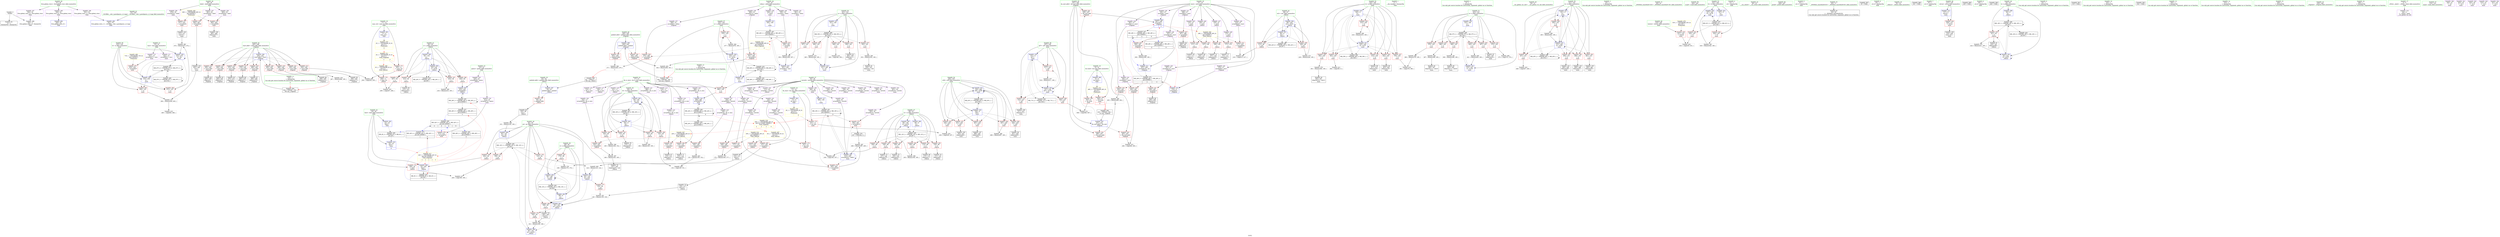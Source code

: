 digraph "SVFG" {
	label="SVFG";

	Node0x56553ee70960 [shape=record,color=grey,label="{NodeID: 0\nNullPtr}"];
	Node0x56553ee70960 -> Node0x56553eea3860[style=solid];
	Node0x56553ee70960 -> Node0x56553eeb1f40[style=solid];
	Node0x56553eeb1760 [shape=record,color=red,label="{NodeID: 277\n471\<--470\n\<--arrayidx52\nmain\n}"];
	Node0x56553eeb1760 -> Node0x56553eea2360[style=solid];
	Node0x56553eea55a0 [shape=record,color=red,label="{NodeID: 194\n207\<--94\n\<--a\n_Z4liczi\n}"];
	Node0x56553eea55a0 -> Node0x56553eebd000[style=solid];
	Node0x56553eea2910 [shape=record,color=purple,label="{NodeID: 111\n442\<--15\narrayidx41\<--wyn\nmain\n}"];
	Node0x56553eea0d20 [shape=record,color=green,label="{NodeID: 28\n39\<--40\ndziel\<--dziel_field_insensitive\nGlob }"];
	Node0x56553eea0d20 -> Node0x56553eea95b0[style=solid];
	Node0x56553eea0d20 -> Node0x56553eea9680[style=solid];
	Node0x56553eea0d20 -> Node0x56553eea9750[style=solid];
	Node0x56553eeab8e0 [shape=record,color=grey,label="{NodeID: 388\n101 = Binary(102, 100, )\n}"];
	Node0x56553eeab8e0 -> Node0x56553eeb2110[style=solid];
	Node0x56553eeb2ee0 [shape=record,color=blue,label="{NodeID: 305\n94\<--234\na\<--inc54\n_Z4liczi\n}"];
	Node0x56553eeb2ee0 -> Node0x56553eea55a0[style=dashed];
	Node0x56553eeb2ee0 -> Node0x56553eea5670[style=dashed];
	Node0x56553eeb2ee0 -> Node0x56553eea5740[style=dashed];
	Node0x56553eeb2ee0 -> Node0x56553eea5810[style=dashed];
	Node0x56553eeb2ee0 -> Node0x56553eeb2ee0[style=dashed];
	Node0x56553eeb2ee0 -> Node0x56553eecd3c0[style=dashed];
	Node0x56553eea6c60 [shape=record,color=red,label="{NodeID: 222\n258\<--247\n\<--ile_zost.addr\n_Z3geniii\n}"];
	Node0x56553eea6c60 -> Node0x56553eeb3220[style=solid];
	Node0x56553eea8710 [shape=record,color=purple,label="{NodeID: 139\n344\<--33\n\<--silnia\nmain\n}"];
	Node0x56553eea8710 -> Node0x56553eeb3560[style=solid];
	Node0x56553eea3380 [shape=record,color=green,label="{NodeID: 56\n333\<--334\nw\<--w_field_insensitive\nmain\n}"];
	Node0x56553eea3380 -> Node0x56553eeb0da0[style=solid];
	Node0x56553eea3380 -> Node0x56553eeb0e70[style=solid];
	Node0x56553eea3380 -> Node0x56553eeb3ff0[style=solid];
	Node0x56553eea3380 -> Node0x56553eeb4190[style=solid];
	Node0x56553eebd000 [shape=record,color=grey,label="{NodeID: 416\n209 = cmp(207, 208, )\n}"];
	Node0x56553eeb45a0 [shape=record,color=blue,label="{NodeID: 333\n24\<--25\nbest\<--\nmain\n|{<s0>8}}"];
	Node0x56553eeb45a0:s0 -> Node0x56553eee01a0[style=dashed,color=red];
	Node0x56553eeb0170 [shape=record,color=red,label="{NodeID: 250\n402\<--325\n\<--k\nmain\n}"];
	Node0x56553eeb0170 -> Node0x56553eea1ce0[style=solid];
	Node0x56553eea9dd0 [shape=record,color=purple,label="{NodeID: 167\n542\<--51\nllvm.global_ctors_2\<--llvm.global_ctors\nGlob }"];
	Node0x56553eea9dd0 -> Node0x56553eeb1f40[style=solid];
	Node0x56553eea4a40 [shape=record,color=black,label="{NodeID: 84\n268\<--267\nidxprom3\<--\n_Z3geniii\n}"];
	Node0x56553ee90ff0 [shape=record,color=green,label="{NodeID: 1\n7\<--1\n__dso_handle\<--dummyObj\nGlob }"];
	Node0x56553eeb1830 [shape=record,color=red,label="{NodeID: 278\n484\<--483\n\<--arrayidx56\nmain\n}"];
	Node0x56553eeb1830 -> Node0x56553eea2500[style=solid];
	Node0x56553eea5670 [shape=record,color=red,label="{NodeID: 195\n214\<--94\n\<--a\n_Z4liczi\n}"];
	Node0x56553eea5670 -> Node0x56553eea4700[style=solid];
	Node0x56553eea29e0 [shape=record,color=purple,label="{NodeID: 112\n453\<--15\narrayidx47\<--wyn\nmain\n}"];
	Node0x56553eea29e0 -> Node0x56553eeb15c0[style=solid];
	Node0x56553eea0db0 [shape=record,color=green,label="{NodeID: 29\n51\<--55\nllvm.global_ctors\<--llvm.global_ctors_field_insensitive\nGlob }"];
	Node0x56553eea0db0 -> Node0x56553eea9c30[style=solid];
	Node0x56553eea0db0 -> Node0x56553eea9d00[style=solid];
	Node0x56553eea0db0 -> Node0x56553eea9dd0[style=solid];
	Node0x56553eeccca0 [shape=record,color=black,label="{NodeID: 472\nMR_28V_5 = PHI(MR_28V_7, MR_28V_4, )\npts\{320000 \}\n|{|<s4>4|<s5>4}}"];
	Node0x56553eeccca0 -> Node0x56553eea7210[style=dashed];
	Node0x56553eeccca0 -> Node0x56553eea72e0[style=dashed];
	Node0x56553eeccca0 -> Node0x56553eeaf240[style=dashed];
	Node0x56553eeccca0 -> Node0x56553eed41c0[style=dashed];
	Node0x56553eeccca0:s4 -> Node0x56553eeb3220[style=dashed,color=red];
	Node0x56553eeccca0:s5 -> Node0x56553eeb32f0[style=dashed,color=red];
	Node0x56553eeaba60 [shape=record,color=grey,label="{NodeID: 389\n498 = Binary(497, 185, )\n}"];
	Node0x56553eeaba60 -> Node0x56553eeb44d0[style=solid];
	Node0x56553eeb2fb0 [shape=record,color=blue,label="{NodeID: 306\n245\<--242\nstart.addr\<--start\n_Z3geniii\n}"];
	Node0x56553eeb2fb0 -> Node0x56553eea6510[style=dashed];
	Node0x56553eeb2fb0 -> Node0x56553eea65e0[style=dashed];
	Node0x56553eeb2fb0 -> Node0x56553eea66b0[style=dashed];
	Node0x56553eeb2fb0 -> Node0x56553eea6780[style=dashed];
	Node0x56553eeb2fb0 -> Node0x56553eea6850[style=dashed];
	Node0x56553eeb2fb0 -> Node0x56553eea6920[style=dashed];
	Node0x56553eeb2fb0 -> Node0x56553eea69f0[style=dashed];
	Node0x56553eeb2fb0 -> Node0x56553eea6ac0[style=dashed];
	Node0x56553eeb2fb0 -> Node0x56553eea6b90[style=dashed];
	Node0x56553eea6d30 [shape=record,color=red,label="{NodeID: 223\n283\<--247\n\<--ile_zost.addr\n_Z3geniii\n}"];
	Node0x56553eea6d30 -> Node0x56553eebca00[style=solid];
	Node0x56553eea87e0 [shape=record,color=purple,label="{NodeID: 140\n355\<--33\narrayidx\<--silnia\nmain\n}"];
	Node0x56553eea87e0 -> Node0x56553eeb1350[style=solid];
	Node0x56553eea3450 [shape=record,color=green,label="{NodeID: 57\n335\<--336\nx\<--x_field_insensitive\nmain\n}"];
	Node0x56553eea3450 -> Node0x56553eeb0f40[style=solid];
	Node0x56553eea3450 -> Node0x56553eeb1010[style=solid];
	Node0x56553eea3450 -> Node0x56553eeb40c0[style=solid];
	Node0x56553eea3450 -> Node0x56553eeb4260[style=solid];
	Node0x56553eebd180 [shape=record,color=grey,label="{NodeID: 417\n200 = cmp(198, 199, )\n}"];
	Node0x56553eeb4670 [shape=record,color=blue,label="{NodeID: 334\n337\<--9\na67\<--\nmain\n}"];
	Node0x56553eeb4670 -> Node0x56553eeb10e0[style=dashed];
	Node0x56553eeb4670 -> Node0x56553eeb11b0[style=dashed];
	Node0x56553eeb4670 -> Node0x56553eeb1280[style=dashed];
	Node0x56553eeb4670 -> Node0x56553eeb4740[style=dashed];
	Node0x56553eeb4670 -> Node0x56553eed8cf0[style=dashed];
	Node0x56553eeb0240 [shape=record,color=red,label="{NodeID: 251\n410\<--325\n\<--k\nmain\n}"];
	Node0x56553eeb0240 -> Node0x56553eea1e80[style=solid];
	Node0x56553eea9ea0 [shape=record,color=red,label="{NodeID: 168\n502\<--8\n\<--ile_liczb\nmain\n|{<s0>8}}"];
	Node0x56553eea9ea0:s0 -> Node0x56553eeffc80[style=solid,color=red];
	Node0x56553eea4b10 [shape=record,color=black,label="{NodeID: 85\n275\<--274\nidxprom5\<--\n_Z3geniii\n}"];
	Node0x56553ee70c00 [shape=record,color=green,label="{NodeID: 2\n9\<--1\n\<--dummyObj\nCan only get source location for instruction, argument, global var or function.}"];
	Node0x56553eeb1900 [shape=record,color=red,label="{NodeID: 279\n513\<--512\n\<--arrayidx72\nmain\n}"];
	Node0x56553eea5740 [shape=record,color=red,label="{NodeID: 196\n220\<--94\n\<--a\n_Z4liczi\n}"];
	Node0x56553eea5740 -> Node0x56553eeb2d40[style=solid];
	Node0x56553eea2ab0 [shape=record,color=purple,label="{NodeID: 113\n116\<--17\n\<--ile_w_wyn\n_Z4liczi\n}"];
	Node0x56553eea0e40 [shape=record,color=green,label="{NodeID: 30\n56\<--57\n__cxx_global_var_init\<--__cxx_global_var_init_field_insensitive\n}"];
	Node0x56553eedcc30 [shape=record,color=black,label="{NodeID: 473\nMR_42V_4 = PHI(MR_42V_5, MR_42V_1, )\npts\{26 230000 \}\n|{|<s1>4}}"];
	Node0x56553eedcc30 -> Node0x56553eed46c0[style=dashed];
	Node0x56553eedcc30:s1 -> Node0x56553eee01a0[style=dashed,color=red];
	Node0x56553eeabbe0 [shape=record,color=grey,label="{NodeID: 390\n293 = Binary(288, 292, )\n|{<s0>4}}"];
	Node0x56553eeabbe0:s0 -> Node0x56553eeffc80[style=solid,color=red];
	Node0x56553eeb3080 [shape=record,color=blue,label="{NodeID: 307\n247\<--243\nile_zost.addr\<--ile_zost\n_Z3geniii\n}"];
	Node0x56553eeb3080 -> Node0x56553eea6c60[style=dashed];
	Node0x56553eeb3080 -> Node0x56553eea6d30[style=dashed];
	Node0x56553eeb3080 -> Node0x56553eea6e00[style=dashed];
	Node0x56553eea6e00 [shape=record,color=red,label="{NodeID: 224\n288\<--247\n\<--ile_zost.addr\n_Z3geniii\n}"];
	Node0x56553eea6e00 -> Node0x56553eeabbe0[style=solid];
	Node0x56553eea88b0 [shape=record,color=purple,label="{NodeID: 141\n361\<--33\narrayidx2\<--silnia\nmain\n}"];
	Node0x56553eea88b0 -> Node0x56553eeb3700[style=solid];
	Node0x56553eea3520 [shape=record,color=green,label="{NodeID: 58\n337\<--338\na67\<--a67_field_insensitive\nmain\n}"];
	Node0x56553eea3520 -> Node0x56553eeb10e0[style=solid];
	Node0x56553eea3520 -> Node0x56553eeb11b0[style=solid];
	Node0x56553eea3520 -> Node0x56553eeb1280[style=solid];
	Node0x56553eea3520 -> Node0x56553eeb4670[style=solid];
	Node0x56553eea3520 -> Node0x56553eeb4740[style=solid];
	Node0x56553eebd300 [shape=record,color=grey,label="{NodeID: 418\n448 = cmp(447, 449, )\n}"];
	Node0x56553eeb4740 [shape=record,color=blue,label="{NodeID: 335\n337\<--518\na67\<--inc75\nmain\n}"];
	Node0x56553eeb4740 -> Node0x56553eeb10e0[style=dashed];
	Node0x56553eeb4740 -> Node0x56553eeb11b0[style=dashed];
	Node0x56553eeb4740 -> Node0x56553eeb1280[style=dashed];
	Node0x56553eeb4740 -> Node0x56553eeb4740[style=dashed];
	Node0x56553eeb4740 -> Node0x56553eed8cf0[style=dashed];
	Node0x56553eeb0310 [shape=record,color=red,label="{NodeID: 252\n415\<--325\n\<--k\nmain\n}"];
	Node0x56553eeb0310 -> Node0x56553eebc100[style=solid];
	Node0x56553eea9f70 [shape=record,color=red,label="{NodeID: 169\n507\<--8\n\<--ile_liczb\nmain\n}"];
	Node0x56553eea9f70 -> Node0x56553eebc880[style=solid];
	Node0x56553eea4be0 [shape=record,color=black,label="{NodeID: 86\n280\<--279\nidxprom7\<--\n_Z3geniii\n}"];
	Node0x56553ee74dd0 [shape=record,color=green,label="{NodeID: 3\n25\<--1\n\<--dummyObj\nCan only get source location for instruction, argument, global var or function.}"];
	Node0x56553eed3cc0 [shape=record,color=black,label="{NodeID: 446\nMR_24V_3 = PHI(MR_24V_4, MR_24V_2, )\npts\{210000 \}\n|{|<s3>8}}"];
	Node0x56553eed3cc0 -> Node0x56553eeb4330[style=dashed];
	Node0x56553eed3cc0 -> Node0x56553eed3cc0[style=dashed];
	Node0x56553eed3cc0 -> Node0x56553eed91f0[style=dashed];
	Node0x56553eed3cc0:s3 -> Node0x56553eee02b0[style=dashed,color=red];
	Node0x56553eeb19d0 [shape=record,color=blue,label="{NodeID: 280\n8\<--9\nile_liczb\<--\nGlob }"];
	Node0x56553eeb19d0 -> Node0x56553eedd130[style=dashed];
	Node0x56553eea5810 [shape=record,color=red,label="{NodeID: 197\n233\<--94\n\<--a\n_Z4liczi\n}"];
	Node0x56553eea5810 -> Node0x56553eeac960[style=solid];
	Node0x56553eea2b80 [shape=record,color=purple,label="{NodeID: 114\n117\<--17\narrayidx2\<--ile_w_wyn\n_Z4liczi\n}"];
	Node0x56553eea2b80 -> Node0x56553eea5b50[style=solid];
	Node0x56553eea0f10 [shape=record,color=green,label="{NodeID: 31\n60\<--61\n_ZNSt8ios_base4InitC1Ev\<--_ZNSt8ios_base4InitC1Ev_field_insensitive\n}"];
	Node0x56553eedd130 [shape=record,color=yellow,style=double,label="{NodeID: 474\n46V_1 = ENCHI(MR_46V_0)\npts\{10 \}\nFun[main]}"];
	Node0x56553eedd130 -> Node0x56553eea9ea0[style=dashed];
	Node0x56553eedd130 -> Node0x56553eea9f70[style=dashed];
	Node0x56553eeabd60 [shape=record,color=grey,label="{NodeID: 391\n399 = Binary(398, 185, )\n}"];
	Node0x56553eeabd60 -> Node0x56553eea5330[style=solid];
	Node0x56553eeb3150 [shape=record,color=blue,label="{NodeID: 308\n249\<--244\npodziel.addr\<--podziel\n_Z3geniii\n}"];
	Node0x56553eeb3150 -> Node0x56553eea6ed0[style=dashed];
	Node0x56553eeb3150 -> Node0x56553eea6fa0[style=dashed];
	Node0x56553eea6ed0 [shape=record,color=red,label="{NodeID: 225\n263\<--249\n\<--podziel.addr\n_Z3geniii\n}"];
	Node0x56553eea6ed0 -> Node0x56553eeb79f0[style=solid];
	Node0x56553eea8980 [shape=record,color=purple,label="{NodeID: 142\n113\<--36\narrayidx\<--noverk\n_Z4liczi\n}"];
	Node0x56553eea35f0 [shape=record,color=green,label="{NodeID: 59\n342\<--343\nscanf\<--scanf_field_insensitive\n}"];
	Node0x56553eebd480 [shape=record,color=grey,label="{NodeID: 419\n438 = cmp(436, 437, )\n}"];
	Node0x56553eeb4810 [shape=record,color=blue,label="{NodeID: 336\n327\<--525\ntt\<--inc79\nmain\n}"];
	Node0x56553eeb4810 -> Node0x56553eed73f0[style=dashed];
	Node0x56553eeb03e0 [shape=record,color=red,label="{NodeID: 253\n430\<--327\n\<--tt\nmain\n}"];
	Node0x56553eeb03e0 -> Node0x56553eebd900[style=solid];
	Node0x56553eeaa040 [shape=record,color=red,label="{NodeID: 170\n208\<--11\n\<--max_val\n_Z4liczi\n}"];
	Node0x56553eeaa040 -> Node0x56553eebd000[style=solid];
	Node0x56553eea4cb0 [shape=record,color=black,label="{NodeID: 87\n290\<--289\nidxprom10\<--\n_Z3geniii\n}"];
	Node0x56553ee71330 [shape=record,color=green,label="{NodeID: 4\n41\<--1\n.str\<--dummyObj\nGlob }"];
	Node0x56553eed41c0 [shape=record,color=black,label="{NodeID: 447\nMR_28V_3 = PHI(MR_28V_5, MR_28V_2, )\npts\{320000 \}\n|{<s0>4|<s1>4|<s2>8}}"];
	Node0x56553eed41c0:s0 -> Node0x56553eeaf3a0[style=dashed,color=blue];
	Node0x56553eed41c0:s1 -> Node0x56553eeb33c0[style=dashed,color=blue];
	Node0x56553eed41c0:s2 -> Node0x56553eed9bf0[style=dashed,color=blue];
	Node0x56553eeb1aa0 [shape=record,color=blue,label="{NodeID: 281\n11\<--9\nmax_val\<--\nGlob }"];
	Node0x56553eeb1aa0 -> Node0x56553eeddc50[style=dashed];
	Node0x56553eea58e0 [shape=record,color=red,label="{NodeID: 198\n213\<--96\n\<--x41\n_Z4liczi\n}"];
	Node0x56553eea58e0 -> Node0x56553eebc280[style=solid];
	Node0x56553eea2c50 [shape=record,color=purple,label="{NodeID: 115\n132\<--17\n\<--ile_w_wyn\n_Z4liczi\n}"];
	Node0x56553eea0fe0 [shape=record,color=green,label="{NodeID: 32\n66\<--67\n__cxa_atexit\<--__cxa_atexit_field_insensitive\n}"];
	Node0x56553eeddc50 [shape=record,color=yellow,style=double,label="{NodeID: 475\n2V_1 = ENCHI(MR_2V_0)\npts\{12 \}\nFun[main]|{<s0>8}}"];
	Node0x56553eeddc50:s0 -> Node0x56553eedfc00[style=dashed,color=red];
	Node0x56553eeabee0 [shape=record,color=grey,label="{NodeID: 392\n184 = Binary(183, 185, )\n}"];
	Node0x56553eeabee0 -> Node0x56553eeb26c0[style=solid];
	Node0x56553eeb3220 [shape=record,color=blue,label="{NodeID: 309\n261\<--258\narrayidx\<--\n_Z3geniii\n|{|<s2>3}}"];
	Node0x56553eeb3220 -> Node0x56553eea7070[style=dashed];
	Node0x56553eeb3220 -> Node0x56553eed41c0[style=dashed];
	Node0x56553eeb3220:s2 -> Node0x56553eedfa40[style=dashed,color=red];
	Node0x56553eea6fa0 [shape=record,color=red,label="{NodeID: 226\n294\<--249\n\<--podziel.addr\n_Z3geniii\n}"];
	Node0x56553eea6fa0 -> Node0x56553eeacde0[style=solid];
	Node0x56553eea8a50 [shape=record,color=purple,label="{NodeID: 143\n120\<--36\narrayidx4\<--noverk\n_Z4liczi\n}"];
	Node0x56553eea8a50 -> Node0x56553eea5c20[style=solid];
	Node0x56553eea36c0 [shape=record,color=green,label="{NodeID: 60\n426\<--427\nprintf\<--printf_field_insensitive\n}"];
	Node0x56553eebd600 [shape=record,color=grey,label="{NodeID: 420\n153 = cmp(145, 151, )\n}"];
	Node0x56553eeb04b0 [shape=record,color=red,label="{NodeID: 254\n524\<--327\n\<--tt\nmain\n}"];
	Node0x56553eeb04b0 -> Node0x56553eeb7b70[style=solid];
	Node0x56553eeaa110 [shape=record,color=red,label="{NodeID: 171\n255\<--11\n\<--max_val\n_Z3geniii\n}"];
	Node0x56553eeaa110 -> Node0x56553eebc580[style=solid];
	Node0x56553eea4d80 [shape=record,color=black,label="{NodeID: 88\n296\<--295\nidxprom12\<--\n_Z3geniii\n}"];
	Node0x56553ee713c0 [shape=record,color=green,label="{NodeID: 5\n43\<--1\n.str.1\<--dummyObj\nGlob }"];
	Node0x56553eed46c0 [shape=record,color=black,label="{NodeID: 448\nMR_42V_3 = PHI(MR_42V_4, MR_42V_2, )\npts\{26 230000 \}\n|{<s0>4|<s1>8|<s2>8|<s3>8}}"];
	Node0x56553eed46c0:s0 -> Node0x56553eedcc30[style=dashed,color=blue];
	Node0x56553eed46c0:s1 -> Node0x56553eeb1900[style=dashed,color=blue];
	Node0x56553eed46c0:s2 -> Node0x56553eed6ef0[style=dashed,color=blue];
	Node0x56553eed46c0:s3 -> Node0x56553eed96f0[style=dashed,color=blue];
	Node0x56553eeb1b70 [shape=record,color=blue,label="{NodeID: 282\n13\<--9\nile_wyn\<--\nGlob }"];
	Node0x56553eeb1b70 -> Node0x56553eeddd30[style=dashed];
	Node0x56553eea59b0 [shape=record,color=red,label="{NodeID: 199\n228\<--96\n\<--x41\n_Z4liczi\n}"];
	Node0x56553eea59b0 -> Node0x56553eeb6f70[style=solid];
	Node0x56553eea7460 [shape=record,color=purple,label="{NodeID: 116\n133\<--17\narrayidx9\<--ile_w_wyn\n_Z4liczi\n}"];
	Node0x56553eea7460 -> Node0x56553eea5dc0[style=solid];
	Node0x56553eea10b0 [shape=record,color=green,label="{NodeID: 33\n65\<--71\n_ZNSt8ios_base4InitD1Ev\<--_ZNSt8ios_base4InitD1Ev_field_insensitive\n}"];
	Node0x56553eea10b0 -> Node0x56553eea3930[style=solid];
	Node0x56553eeddd30 [shape=record,color=yellow,style=double,label="{NodeID: 476\n4V_1 = ENCHI(MR_4V_0)\npts\{14 \}\nFun[main]|{|<s1>8}}"];
	Node0x56553eeddd30 -> Node0x56553eeaa2b0[style=dashed];
	Node0x56553eeddd30:s1 -> Node0x56553eee02b0[style=dashed,color=red];
	Node0x56553eeac060 [shape=record,color=grey,label="{NodeID: 393\n358 = Binary(356, 357, )\n}"];
	Node0x56553eeac060 -> Node0x56553eeb3700[style=solid];
	Node0x56553eeb32f0 [shape=record,color=blue,label="{NodeID: 310\n276\<--9\narrayidx6\<--\n_Z3geniii\n}"];
	Node0x56553eeb32f0 -> Node0x56553eeccca0[style=dashed];
	Node0x56553eea7070 [shape=record,color=red,label="{NodeID: 227\n267\<--266\n\<--arrayidx2\n_Z3geniii\n}"];
	Node0x56553eea7070 -> Node0x56553eea4a40[style=solid];
	Node0x56553eea8b20 [shape=record,color=purple,label="{NodeID: 144\n129\<--36\narrayidx7\<--noverk\n_Z4liczi\n}"];
	Node0x56553eea3790 [shape=record,color=green,label="{NodeID: 61\n53\<--536\n_GLOBAL__sub_I_pawelparys_2_0.cpp\<--_GLOBAL__sub_I_pawelparys_2_0.cpp_field_insensitive\n}"];
	Node0x56553eea3790 -> Node0x56553eeb1e40[style=solid];
	Node0x56553eeff2c0 [shape=record,color=black,label="{NodeID: 587\n63 = PHI()\n}"];
	Node0x56553eebd780 [shape=record,color=grey,label="{NodeID: 421\n108 = cmp(106, 107, )\n}"];
	Node0x56553eeb0580 [shape=record,color=red,label="{NodeID: 255\n436\<--329\n\<--a36\nmain\n}"];
	Node0x56553eeb0580 -> Node0x56553eebd480[style=solid];
	Node0x56553eeaa1e0 [shape=record,color=red,label="{NodeID: 172\n107\<--13\n\<--ile_wyn\n_Z4liczi\n}"];
	Node0x56553eeaa1e0 -> Node0x56553eebd780[style=solid];
	Node0x56553eea4e50 [shape=record,color=black,label="{NodeID: 89\n299\<--298\nidxprom14\<--\n_Z3geniii\n}"];
	Node0x56553ee71450 [shape=record,color=green,label="{NodeID: 6\n45\<--1\n.str.2\<--dummyObj\nGlob }"];
	Node0x56553eed4bf0 [shape=record,color=black,label="{NodeID: 449\nMR_57V_3 = PHI(MR_57V_4, MR_57V_2, )\npts\{324 \}\n}"];
	Node0x56553eed4bf0 -> Node0x56553eeafa20[style=dashed];
	Node0x56553eed4bf0 -> Node0x56553eeafaf0[style=dashed];
	Node0x56553eed4bf0 -> Node0x56553eeafbc0[style=dashed];
	Node0x56553eed4bf0 -> Node0x56553eeafc90[style=dashed];
	Node0x56553eed4bf0 -> Node0x56553eeafd60[style=dashed];
	Node0x56553eed4bf0 -> Node0x56553eeafe30[style=dashed];
	Node0x56553eed4bf0 -> Node0x56553eeb3cb0[style=dashed];
	Node0x56553eeb1c40 [shape=record,color=blue,label="{NodeID: 283\n24\<--25\nbest\<--\nGlob }"];
	Node0x56553eeb1c40 -> Node0x56553eed6ef0[style=dashed];
	Node0x56553eea5a80 [shape=record,color=red,label="{NodeID: 200\n111\<--110\n\<--\n_Z4liczi\n}"];
	Node0x56553eea5a80 -> Node0x56553eea3ad0[style=solid];
	Node0x56553eea7530 [shape=record,color=purple,label="{NodeID: 117\n148\<--17\n\<--ile_w_wyn\n_Z4liczi\n}"];
	Node0x56553eea1180 [shape=record,color=green,label="{NodeID: 34\n78\<--79\n_Z4liczi\<--_Z4liczi_field_insensitive\n}"];
	Node0x56553eeac1e0 [shape=record,color=grey,label="{NodeID: 394\n191 = Binary(190, 189, )\n}"];
	Node0x56553eeac1e0 -> Node0x56553eeb2790[style=solid];
	Node0x56553eeb33c0 [shape=record,color=blue,label="{NodeID: 311\n307\<--309\narrayidx18\<--inc\n_Z3geniii\n}"];
	Node0x56553eeb33c0 -> Node0x56553eeccca0[style=dashed];
	Node0x56553eea7140 [shape=record,color=red,label="{NodeID: 228\n270\<--269\n\<--arrayidx4\n_Z3geniii\n}"];
	Node0x56553eea7140 -> Node0x56553eeb79f0[style=solid];
	Node0x56553eea8bf0 [shape=record,color=purple,label="{NodeID: 145\n136\<--36\narrayidx11\<--noverk\n_Z4liczi\n}"];
	Node0x56553eea8bf0 -> Node0x56553eea5e90[style=solid];
	Node0x56553eea3860 [shape=record,color=black,label="{NodeID: 62\n2\<--3\ndummyVal\<--dummyVal\n}"];
	Node0x56553eeff3c0 [shape=record,color=black,label="{NodeID: 588\n341 = PHI()\n}"];
	Node0x56553eebd900 [shape=record,color=grey,label="{NodeID: 422\n432 = cmp(430, 431, )\n}"];
	Node0x56553eeb0650 [shape=record,color=red,label="{NodeID: 256\n440\<--329\n\<--a36\nmain\n}"];
	Node0x56553eeb0650 -> Node0x56553eea1f50[style=solid];
	Node0x56553eeaa2b0 [shape=record,color=red,label="{NodeID: 173\n437\<--13\n\<--ile_wyn\nmain\n}"];
	Node0x56553eeaa2b0 -> Node0x56553eebd480[style=solid];
	Node0x56553eea4f20 [shape=record,color=black,label="{NodeID: 90\n306\<--305\nidxprom17\<--\n_Z3geniii\n}"];
	Node0x56553ee8f140 [shape=record,color=green,label="{NodeID: 7\n47\<--1\n.str.3\<--dummyObj\nGlob }"];
	Node0x56553eed50f0 [shape=record,color=black,label="{NodeID: 450\nMR_59V_2 = PHI(MR_59V_4, MR_59V_1, )\npts\{326 \}\n}"];
	Node0x56553eed50f0 -> Node0x56553eeb3a40[style=dashed];
	Node0x56553eeb1d40 [shape=record,color=blue,label="{NodeID: 284\n540\<--52\nllvm.global_ctors_0\<--\nGlob }"];
	Node0x56553eea5b50 [shape=record,color=red,label="{NodeID: 201\n118\<--117\n\<--arrayidx2\n_Z4liczi\n}"];
	Node0x56553eea5b50 -> Node0x56553eea3c70[style=solid];
	Node0x56553eea7600 [shape=record,color=purple,label="{NodeID: 118\n149\<--17\narrayidx16\<--ile_w_wyn\n_Z4liczi\n}"];
	Node0x56553eea7600 -> Node0x56553eea5f60[style=solid];
	Node0x56553eea1250 [shape=record,color=green,label="{NodeID: 35\n82\<--83\npodziel.addr\<--podziel.addr_field_insensitive\n_Z4liczi\n}"];
	Node0x56553eea1250 -> Node0x56553eeaa450[style=solid];
	Node0x56553eea1250 -> Node0x56553eeb2040[style=solid];
	Node0x56553eeac360 [shape=record,color=grey,label="{NodeID: 395\n353 = Binary(352, 185, )\n}"];
	Node0x56553eeac360 -> Node0x56553eea4ff0[style=solid];
	Node0x56553eeb3490 [shape=record,color=blue,label="{NodeID: 312\n317\<--9\nretval\<--\nmain\n}"];
	Node0x56553eeb3490 -> Node0x56553eeaf470[style=dashed];
	Node0x56553eea7210 [shape=record,color=red,label="{NodeID: 229\n282\<--281\n\<--arrayidx8\n_Z3geniii\n}"];
	Node0x56553eea7210 -> Node0x56553eebca00[style=solid];
	Node0x56553eea8cc0 [shape=record,color=purple,label="{NodeID: 146\n158\<--36\narrayidx21\<--noverk\n_Z4liczi\n}"];
	Node0x56553eea3930 [shape=record,color=black,label="{NodeID: 63\n64\<--65\n\<--_ZNSt8ios_base4InitD1Ev\nCan only get source location for instruction, argument, global var or function.}"];
	Node0x56553eeff4c0 [shape=record,color=black,label="{NodeID: 589\n425 = PHI()\n}"];
	Node0x56553eeccdd0 [shape=record,color=black,label="{NodeID: 423\nMR_6V_3 = PHI(MR_6V_2, MR_6V_1, )\npts\{26 \}\n|{<s0>3}}"];
	Node0x56553eeccdd0:s0 -> Node0x56553eed46c0[style=dashed,color=blue];
	Node0x56553eeb0720 [shape=record,color=red,label="{NodeID: 257\n451\<--329\n\<--a36\nmain\n}"];
	Node0x56553eeb0720 -> Node0x56553eea2020[style=solid];
	Node0x56553eeaa380 [shape=record,color=red,label="{NodeID: 174\n199\<--24\n\<--best\n_Z4liczi\n}"];
	Node0x56553eeaa380 -> Node0x56553eebd180[style=solid];
	Node0x56553eea4ff0 [shape=record,color=black,label="{NodeID: 91\n354\<--353\nidxprom\<--sub\nmain\n}"];
	Node0x56553ee8f1d0 [shape=record,color=green,label="{NodeID: 8\n49\<--1\n.str.4\<--dummyObj\nGlob }"];
	Node0x56553eed55f0 [shape=record,color=black,label="{NodeID: 451\nMR_30V_3 = PHI(MR_30V_4, MR_30V_2, )\npts\{380000 \}\n|{|<s4>8}}"];
	Node0x56553eed55f0 -> Node0x56553eeb1420[style=dashed];
	Node0x56553eed55f0 -> Node0x56553eeb14f0[style=dashed];
	Node0x56553eed55f0 -> Node0x56553eeb3b10[style=dashed];
	Node0x56553eed55f0 -> Node0x56553eed55f0[style=dashed];
	Node0x56553eed55f0:s4 -> Node0x56553eee02b0[style=dashed,color=red];
	Node0x56553eeb1e40 [shape=record,color=blue,label="{NodeID: 285\n541\<--53\nllvm.global_ctors_1\<--_GLOBAL__sub_I_pawelparys_2_0.cpp\nGlob }"];
	Node0x56553eea5c20 [shape=record,color=red,label="{NodeID: 202\n121\<--120\n\<--arrayidx4\n_Z4liczi\n}"];
	Node0x56553eea5c20 -> Node0x56553eea3d40[style=solid];
	Node0x56553eea76d0 [shape=record,color=purple,label="{NodeID: 119\n161\<--17\n\<--ile_w_wyn\n_Z4liczi\n}"];
	Node0x56553eea1320 [shape=record,color=green,label="{NodeID: 36\n84\<--85\npr\<--pr_field_insensitive\n_Z4liczi\n}"];
	Node0x56553eea1320 -> Node0x56553eeaa520[style=solid];
	Node0x56553eea1320 -> Node0x56553eeaa5f0[style=solid];
	Node0x56553eea1320 -> Node0x56553eeaa6c0[style=solid];
	Node0x56553eea1320 -> Node0x56553eeaa790[style=solid];
	Node0x56553eea1320 -> Node0x56553eeaa860[style=solid];
	Node0x56553eea1320 -> Node0x56553eeb2110[style=solid];
	Node0x56553eea1320 -> Node0x56553eeb22b0[style=solid];
	Node0x56553eea1320 -> Node0x56553eeb2380[style=solid];
	Node0x56553eea1320 -> Node0x56553eeb2790[style=solid];
	Node0x56553eeddfd0 [shape=record,color=yellow,style=double,label="{NodeID: 479\n53V_1 = ENCHI(MR_53V_0)\npts\{320 \}\nFun[main]}"];
	Node0x56553eeddfd0 -> Node0x56553eeaf540[style=dashed];
	Node0x56553eeac4e0 [shape=record,color=grey,label="{NodeID: 396\n195 = Binary(194, 185, )\n}"];
	Node0x56553eeac4e0 -> Node0x56553eeb2860[style=solid];
	Node0x56553eeb3560 [shape=record,color=blue,label="{NodeID: 313\n344\<--185\n\<--\nmain\n}"];
	Node0x56553eeb3560 -> Node0x56553eeda5f0[style=dashed];
	Node0x56553eea72e0 [shape=record,color=red,label="{NodeID: 230\n292\<--291\n\<--arrayidx11\n_Z3geniii\n}"];
	Node0x56553eea72e0 -> Node0x56553eeabbe0[style=solid];
	Node0x56553eea8d90 [shape=record,color=purple,label="{NodeID: 147\n168\<--36\narrayidx26\<--noverk\n_Z4liczi\n}"];
	Node0x56553eea8d90 -> Node0x56553eea61d0[style=solid];
	Node0x56553eea3a00 [shape=record,color=black,label="{NodeID: 64\n100\<--99\nconv\<--\n_Z4liczi\n}"];
	Node0x56553eea3a00 -> Node0x56553eeab8e0[style=solid];
	Node0x56553eeff5c0 [shape=record,color=black,label="{NodeID: 590\n444 = PHI()\n}"];
	Node0x56553eedf880 [shape=record,color=yellow,style=double,label="{NodeID: 507\n24V_1 = ENCHI(MR_24V_0)\npts\{210000 \}\nFun[_Z4liczi]}"];
	Node0x56553eedf880 -> Node0x56553eea5b50[style=dashed];
	Node0x56553eedf880 -> Node0x56553eea5dc0[style=dashed];
	Node0x56553eedf880 -> Node0x56553eea5f60[style=dashed];
	Node0x56553eedf880 -> Node0x56553eea6100[style=dashed];
	Node0x56553eeccec0 [shape=record,color=black,label="{NodeID: 424\nMR_18V_6 = PHI(MR_18V_3, MR_18V_1, )\npts\{93 \}\n}"];
	Node0x56553eeb07f0 [shape=record,color=red,label="{NodeID: 258\n487\<--329\n\<--a36\nmain\n}"];
	Node0x56553eeb07f0 -> Node0x56553eea25d0[style=solid];
	Node0x56553eeaa450 [shape=record,color=red,label="{NodeID: 175\n99\<--82\n\<--podziel.addr\n_Z4liczi\n}"];
	Node0x56553eeaa450 -> Node0x56553eea3a00[style=solid];
	Node0x56553eea50c0 [shape=record,color=black,label="{NodeID: 92\n360\<--359\nidxprom1\<--\nmain\n}"];
	Node0x56553ee8f260 [shape=record,color=green,label="{NodeID: 9\n52\<--1\n\<--dummyObj\nCan only get source location for instruction, argument, global var or function.}"];
	Node0x56553eeb1f40 [shape=record,color=blue, style = dotted,label="{NodeID: 286\n542\<--3\nllvm.global_ctors_2\<--dummyVal\nGlob }"];
	Node0x56553eea5cf0 [shape=record,color=red,label="{NodeID: 203\n127\<--126\n\<--\n_Z4liczi\n}"];
	Node0x56553eea5cf0 -> Node0x56553eea3e10[style=solid];
	Node0x56553eea77a0 [shape=record,color=purple,label="{NodeID: 120\n162\<--17\narrayidx23\<--ile_w_wyn\n_Z4liczi\n}"];
	Node0x56553eea77a0 -> Node0x56553eea6100[style=solid];
	Node0x56553eea13f0 [shape=record,color=green,label="{NodeID: 37\n86\<--87\nw\<--w_field_insensitive\n_Z4liczi\n}"];
	Node0x56553eea13f0 -> Node0x56553eeaa930[style=solid];
	Node0x56553eea13f0 -> Node0x56553eeaaa00[style=solid];
	Node0x56553eea13f0 -> Node0x56553eeaaad0[style=solid];
	Node0x56553eea13f0 -> Node0x56553eeaaba0[style=solid];
	Node0x56553eea13f0 -> Node0x56553eeaac70[style=solid];
	Node0x56553eea13f0 -> Node0x56553eeaad40[style=solid];
	Node0x56553eea13f0 -> Node0x56553eeb21e0[style=solid];
	Node0x56553eea13f0 -> Node0x56553eeb2860[style=solid];
	Node0x56553eeac660 [shape=record,color=grey,label="{NodeID: 397\n166 = Binary(163, 165, )\n}"];
	Node0x56553eeac660 -> Node0x56553eea43c0[style=solid];
	Node0x56553eeb3630 [shape=record,color=blue,label="{NodeID: 314\n321\<--185\na\<--\nmain\n}"];
	Node0x56553eeb3630 -> Node0x56553eeda0f0[style=dashed];
	Node0x56553eeaf240 [shape=record,color=red,label="{NodeID: 231\n298\<--297\n\<--arrayidx13\n_Z3geniii\n}"];
	Node0x56553eeaf240 -> Node0x56553eea4e50[style=solid];
	Node0x56553eea8e60 [shape=record,color=purple,label="{NodeID: 148\n173\<--36\narrayidx28\<--noverk\n_Z4liczi\n}"];
	Node0x56553eea3ad0 [shape=record,color=black,label="{NodeID: 65\n112\<--111\nidxprom\<--\n_Z4liczi\n}"];
	Node0x56553eeff6c0 [shape=record,color=black,label="{NodeID: 591\n515 = PHI()\n}"];
	Node0x56553eecd3c0 [shape=record,color=black,label="{NodeID: 425\nMR_20V_5 = PHI(MR_20V_3, MR_20V_1, )\npts\{95 \}\n}"];
	Node0x56553eeb08c0 [shape=record,color=red,label="{NodeID: 259\n497\<--329\n\<--a36\nmain\n}"];
	Node0x56553eeb08c0 -> Node0x56553eeaba60[style=solid];
	Node0x56553eeaa520 [shape=record,color=red,label="{NodeID: 176\n123\<--84\n\<--pr\n_Z4liczi\n}"];
	Node0x56553eeaa520 -> Node0x56553eeacae0[style=solid];
	Node0x56553eea5190 [shape=record,color=black,label="{NodeID: 93\n388\<--387\nidxprom11\<--sub10\nmain\n}"];
	Node0x56553ee8f2f0 [shape=record,color=green,label="{NodeID: 10\n102\<--1\n\<--dummyObj\nCan only get source location for instruction, argument, global var or function.}"];
	Node0x56553ea17d20 [shape=record,color=black,label="{NodeID: 370\n397 = PHI(394, 9, )\n}"];
	Node0x56553ea17d20 -> Node0x56553eeab760[style=solid];
	Node0x56553eeb2040 [shape=record,color=blue,label="{NodeID: 287\n82\<--81\npodziel.addr\<--podziel\n_Z4liczi\n}"];
	Node0x56553eeb2040 -> Node0x56553eeaa450[style=dashed];
	Node0x56553eea5dc0 [shape=record,color=red,label="{NodeID: 204\n134\<--133\n\<--arrayidx9\n_Z4liczi\n}"];
	Node0x56553eea5dc0 -> Node0x56553eea3fb0[style=solid];
	Node0x56553eea7870 [shape=record,color=purple,label="{NodeID: 121\n486\<--17\narrayidx58\<--ile_w_wyn\nmain\n}"];
	Node0x56553eea14c0 [shape=record,color=green,label="{NodeID: 38\n88\<--89\nx\<--x_field_insensitive\n_Z4liczi\n}"];
	Node0x56553eea14c0 -> Node0x56553eeaae10[style=solid];
	Node0x56553eea14c0 -> Node0x56553eeaaee0[style=solid];
	Node0x56553eea14c0 -> Node0x56553eeb2450[style=solid];
	Node0x56553eea14c0 -> Node0x56553eeb25f0[style=solid];
	Node0x56553eeac7e0 [shape=record,color=grey,label="{NodeID: 398\n165 = Binary(164, 152, )\n}"];
	Node0x56553eeac7e0 -> Node0x56553eeac660[style=solid];
	Node0x56553eeb3700 [shape=record,color=blue,label="{NodeID: 315\n361\<--358\narrayidx2\<--mul\nmain\n}"];
	Node0x56553eeb3700 -> Node0x56553eeda5f0[style=dashed];
	Node0x56553eeaf2d0 [shape=record,color=red,label="{NodeID: 232\n301\<--300\n\<--arrayidx15\n_Z3geniii\n}"];
	Node0x56553eeaf2d0 -> Node0x56553eeacde0[style=solid];
	Node0x56553eea8f30 [shape=record,color=purple,label="{NodeID: 149\n176\<--36\narrayidx30\<--noverk\n_Z4liczi\n}"];
	Node0x56553eea8f30 -> Node0x56553eea6370[style=solid];
	Node0x56553eea3ba0 [shape=record,color=black,label="{NodeID: 66\n115\<--114\nidxprom1\<--\n_Z4liczi\n}"];
	Node0x56553eeff7c0 [shape=record,color=black,label="{NodeID: 592\n522 = PHI()\n}"];
	Node0x56553eedfa40 [shape=record,color=yellow,style=double,label="{NodeID: 509\n28V_1 = ENCHI(MR_28V_0)\npts\{320000 \}\nFun[_Z4liczi]}"];
	Node0x56553eedfa40 -> Node0x56553eea5a80[style=dashed];
	Node0x56553eedfa40 -> Node0x56553eea5cf0[style=dashed];
	Node0x56553eedfa40 -> Node0x56553eea6030[style=dashed];
	Node0x56553eedfa40 -> Node0x56553eea62a0[style=dashed];
	Node0x56553eedfa40 -> Node0x56553eea6440[style=dashed];
	Node0x56553eecd8c0 [shape=record,color=black,label="{NodeID: 426\nMR_22V_6 = PHI(MR_22V_2, MR_22V_1, )\npts\{97 \}\n}"];
	Node0x56553eeb0990 [shape=record,color=red,label="{NodeID: 260\n447\<--331\n\<--b\nmain\n}"];
	Node0x56553eeb0990 -> Node0x56553eebd300[style=solid];
	Node0x56553eeaa5f0 [shape=record,color=red,label="{NodeID: 177\n139\<--84\n\<--pr\n_Z4liczi\n}"];
	Node0x56553eeaa5f0 -> Node0x56553eeacc60[style=solid];
	Node0x56553eea5260 [shape=record,color=black,label="{NodeID: 94\n392\<--391\nidxprom14\<--sub13\nmain\n}"];
	Node0x56553ee907c0 [shape=record,color=green,label="{NodeID: 11\n152\<--1\n\<--dummyObj\nCan only get source location for instruction, argument, global var or function.|{<s0>8}}"];
	Node0x56553ee907c0:s0 -> Node0x56553eeffab0[style=solid,color=red];
	Node0x56553eeb6c70 [shape=record,color=grey,label="{NodeID: 371\n464 = Binary(458, 463, )\n}"];
	Node0x56553eeb6c70 -> Node0x56553eebc700[style=solid];
	Node0x56553eeb2110 [shape=record,color=blue,label="{NodeID: 288\n84\<--101\npr\<--div\n_Z4liczi\n}"];
	Node0x56553eeb2110 -> Node0x56553eed14c0[style=dashed];
	Node0x56553eea5e90 [shape=record,color=red,label="{NodeID: 205\n137\<--136\n\<--arrayidx11\n_Z4liczi\n}"];
	Node0x56553eea5e90 -> Node0x56553eea4080[style=solid];
	Node0x56553eea7940 [shape=record,color=purple,label="{NodeID: 122\n489\<--17\narrayidx60\<--ile_w_wyn\nmain\n}"];
	Node0x56553eea7940 -> Node0x56553eeb4330[style=solid];
	Node0x56553eea1590 [shape=record,color=green,label="{NodeID: 39\n90\<--91\ni4\<--i4_field_insensitive\n_Z4liczi\n}"];
	Node0x56553eea1590 -> Node0x56553eeaafb0[style=solid];
	Node0x56553eea1590 -> Node0x56553eeab080[style=solid];
	Node0x56553eea1590 -> Node0x56553eeab150[style=solid];
	Node0x56553eea1590 -> Node0x56553eea5400[style=solid];
	Node0x56553eea1590 -> Node0x56553eeb2520[style=solid];
	Node0x56553eea1590 -> Node0x56553eeb26c0[style=solid];
	Node0x56553eeac960 [shape=record,color=grey,label="{NodeID: 399\n234 = Binary(233, 185, )\n}"];
	Node0x56553eeac960 -> Node0x56553eeb2ee0[style=solid];
	Node0x56553eeb37d0 [shape=record,color=blue,label="{NodeID: 316\n321\<--365\na\<--inc\nmain\n}"];
	Node0x56553eeb37d0 -> Node0x56553eeda0f0[style=dashed];
	Node0x56553eeaf3a0 [shape=record,color=red,label="{NodeID: 233\n308\<--307\n\<--arrayidx18\n_Z3geniii\n}"];
	Node0x56553eeaf3a0 -> Node0x56553eead0e0[style=solid];
	Node0x56553eea9000 [shape=record,color=purple,label="{NodeID: 150\n368\<--36\n\<--noverk\nmain\n}"];
	Node0x56553eea9000 -> Node0x56553eeb38a0[style=solid];
	Node0x56553eea3c70 [shape=record,color=black,label="{NodeID: 67\n119\<--118\nidxprom3\<--\n_Z4liczi\n}"];
	Node0x56553eeff8c0 [shape=record,color=black,label="{NodeID: 593\n81 = PHI(271, )\n0th arg _Z4liczi }"];
	Node0x56553eeff8c0 -> Node0x56553eeb2040[style=solid];
	Node0x56553eedfb20 [shape=record,color=yellow,style=double,label="{NodeID: 510\n30V_1 = ENCHI(MR_30V_0)\npts\{380000 \}\nFun[_Z4liczi]}"];
	Node0x56553eedfb20 -> Node0x56553eea5c20[style=dashed];
	Node0x56553eedfb20 -> Node0x56553eea5e90[style=dashed];
	Node0x56553eedfb20 -> Node0x56553eea61d0[style=dashed];
	Node0x56553eedfb20 -> Node0x56553eea6370[style=dashed];
	Node0x56553eecddc0 [shape=record,color=black,label="{NodeID: 427\nMR_26V_5 = PHI(MR_26V_2, MR_26V_1, )\npts\{230000 \}\n|{<s0>3}}"];
	Node0x56553eecddc0:s0 -> Node0x56553eed46c0[style=dashed,color=blue];
	Node0x56553eeb0a60 [shape=record,color=red,label="{NodeID: 261\n459\<--331\n\<--b\nmain\n}"];
	Node0x56553eeb0a60 -> Node0x56553eea20f0[style=solid];
	Node0x56553eeaa6c0 [shape=record,color=red,label="{NodeID: 178\n190\<--84\n\<--pr\n_Z4liczi\n}"];
	Node0x56553eeaa6c0 -> Node0x56553eeac1e0[style=solid];
	Node0x56553eea5330 [shape=record,color=black,label="{NodeID: 95\n400\<--399\nidxprom17\<--sub16\nmain\n}"];
	Node0x56553ee90890 [shape=record,color=green,label="{NodeID: 12\n185\<--1\n\<--dummyObj\nCan only get source location for instruction, argument, global var or function.|{<s0>8}}"];
	Node0x56553ee90890:s0 -> Node0x56553eeffef0[style=solid,color=red];
	Node0x56553eed69f0 [shape=record,color=black,label="{NodeID: 455\nMR_26V_3 = PHI(MR_26V_4, MR_26V_2, )\npts\{230000 \}\n}"];
	Node0x56553eed69f0 -> Node0x56553eeb2d40[style=dashed];
	Node0x56553eed69f0 -> Node0x56553eecddc0[style=dashed];
	Node0x56553eed69f0 -> Node0x56553eed69f0[style=dashed];
	Node0x56553eeb6df0 [shape=record,color=grey,label="{NodeID: 372\n365 = Binary(364, 185, )\n}"];
	Node0x56553eeb6df0 -> Node0x56553eeb37d0[style=solid];
	Node0x56553eeb21e0 [shape=record,color=blue,label="{NodeID: 289\n86\<--9\nw\<--\n_Z4liczi\n}"];
	Node0x56553eeb21e0 -> Node0x56553eed19c0[style=dashed];
	Node0x56553eea5f60 [shape=record,color=red,label="{NodeID: 206\n150\<--149\n\<--arrayidx16\n_Z4liczi\n}"];
	Node0x56553eea5f60 -> Node0x56553eeacf60[style=solid];
	Node0x56553eea7a10 [shape=record,color=purple,label="{NodeID: 123\n225\<--22\narrayidx49\<--guess\n_Z4liczi\n}"];
	Node0x56553eea7a10 -> Node0x56553eeb2d40[style=solid];
	Node0x56553eea1660 [shape=record,color=green,label="{NodeID: 40\n92\<--93\nb\<--b_field_insensitive\n_Z4liczi\n}"];
	Node0x56553eea1660 -> Node0x56553eea54d0[style=solid];
	Node0x56553eea1660 -> Node0x56553eeb2a00[style=solid];
	Node0x56553eea1660 -> Node0x56553eeb2c70[style=solid];
	Node0x56553eeacae0 [shape=record,color=grey,label="{NodeID: 400\n124 = Binary(123, 122, )\n}"];
	Node0x56553eeacae0 -> Node0x56553eeb22b0[style=solid];
	Node0x56553eeb38a0 [shape=record,color=blue,label="{NodeID: 317\n368\<--185\n\<--\nmain\n}"];
	Node0x56553eeb38a0 -> Node0x56553eed55f0[style=dashed];
	Node0x56553eeaf470 [shape=record,color=red,label="{NodeID: 234\n528\<--317\n\<--retval\nmain\n}"];
	Node0x56553eeaf470 -> Node0x56553eea2770[style=solid];
	Node0x56553eea90d0 [shape=record,color=purple,label="{NodeID: 151\n389\<--36\narrayidx12\<--noverk\nmain\n}"];
	Node0x56553eea3d40 [shape=record,color=black,label="{NodeID: 68\n122\<--121\nconv5\<--\n_Z4liczi\n}"];
	Node0x56553eea3d40 -> Node0x56553eeacae0[style=solid];
	Node0x56553eeffab0 [shape=record,color=black,label="{NodeID: 594\n242 = PHI(287, 152, )\n0th arg _Z3geniii }"];
	Node0x56553eeffab0 -> Node0x56553eeb2fb0[style=solid];
	Node0x56553eedfc00 [shape=record,color=yellow,style=double,label="{NodeID: 511\n2V_1 = ENCHI(MR_2V_0)\npts\{12 \}\nFun[_Z3geniii]|{|<s1>3|<s2>4}}"];
	Node0x56553eedfc00 -> Node0x56553eeaa110[style=dashed];
	Node0x56553eedfc00:s1 -> Node0x56553eedeeb0[style=dashed,color=red];
	Node0x56553eedfc00:s2 -> Node0x56553eedfc00[style=dashed,color=red];
	Node0x56553eeb0b30 [shape=record,color=red,label="{NodeID: 262\n468\<--331\n\<--b\nmain\n}"];
	Node0x56553eeb0b30 -> Node0x56553eea2290[style=solid];
	Node0x56553eeaa790 [shape=record,color=red,label="{NodeID: 179\n198\<--84\n\<--pr\n_Z4liczi\n}"];
	Node0x56553eeaa790 -> Node0x56553eebd180[style=solid];
	Node0x56553eea1ce0 [shape=record,color=black,label="{NodeID: 96\n403\<--402\nidxprom19\<--\nmain\n}"];
	Node0x56553ee90960 [shape=record,color=green,label="{NodeID: 13\n350\<--1\n\<--dummyObj\nCan only get source location for instruction, argument, global var or function.}"];
	Node0x56553eed6ef0 [shape=record,color=black,label="{NodeID: 456\nMR_6V_2 = PHI(MR_6V_4, MR_6V_1, )\npts\{26 \}\n}"];
	Node0x56553eed6ef0 -> Node0x56553eeb45a0[style=dashed];
	Node0x56553eeb6f70 [shape=record,color=grey,label="{NodeID: 373\n229 = Binary(228, 185, )\n}"];
	Node0x56553eeb6f70 -> Node0x56553eeb2e10[style=solid];
	Node0x56553eeb22b0 [shape=record,color=blue,label="{NodeID: 290\n84\<--124\npr\<--mul\n_Z4liczi\n}"];
	Node0x56553eeb22b0 -> Node0x56553eeaa5f0[style=dashed];
	Node0x56553eeb22b0 -> Node0x56553eeb2380[style=dashed];
	Node0x56553eea6030 [shape=record,color=red,label="{NodeID: 207\n156\<--155\n\<--\n_Z4liczi\n}"];
	Node0x56553eea6030 -> Node0x56553eea4220[style=solid];
	Node0x56553eea7ae0 [shape=record,color=purple,label="{NodeID: 124\n512\<--22\narrayidx72\<--guess\nmain\n}"];
	Node0x56553eea7ae0 -> Node0x56553eeb1900[style=solid];
	Node0x56553eea1730 [shape=record,color=green,label="{NodeID: 41\n94\<--95\na\<--a_field_insensitive\n_Z4liczi\n}"];
	Node0x56553eea1730 -> Node0x56553eea55a0[style=solid];
	Node0x56553eea1730 -> Node0x56553eea5670[style=solid];
	Node0x56553eea1730 -> Node0x56553eea5740[style=solid];
	Node0x56553eea1730 -> Node0x56553eea5810[style=solid];
	Node0x56553eea1730 -> Node0x56553eeb2ad0[style=solid];
	Node0x56553eea1730 -> Node0x56553eeb2ee0[style=solid];
	Node0x56553eeacc60 [shape=record,color=grey,label="{NodeID: 401\n140 = Binary(139, 138, )\n}"];
	Node0x56553eeacc60 -> Node0x56553eeb2380[style=solid];
	Node0x56553eeb3970 [shape=record,color=blue,label="{NodeID: 318\n323\<--185\nn\<--\nmain\n}"];
	Node0x56553eeb3970 -> Node0x56553eed4bf0[style=dashed];
	Node0x56553eeaf540 [shape=record,color=red,label="{NodeID: 235\n431\<--319\n\<--testow\nmain\n}"];
	Node0x56553eeaf540 -> Node0x56553eebd900[style=solid];
	Node0x56553eea91a0 [shape=record,color=purple,label="{NodeID: 152\n393\<--36\narrayidx15\<--noverk\nmain\n}"];
	Node0x56553eea91a0 -> Node0x56553eeb1420[style=solid];
	Node0x56553eea3e10 [shape=record,color=black,label="{NodeID: 69\n128\<--127\nidxprom6\<--\n_Z4liczi\n}"];
	Node0x56553eeffc80 [shape=record,color=black,label="{NodeID: 595\n243 = PHI(293, 502, )\n1st arg _Z3geniii }"];
	Node0x56553eeffc80 -> Node0x56553eeb3080[style=solid];
	Node0x56553eeb0c00 [shape=record,color=red,label="{NodeID: 263\n481\<--331\n\<--b\nmain\n}"];
	Node0x56553eeb0c00 -> Node0x56553eea2430[style=solid];
	Node0x56553eeaa860 [shape=record,color=red,label="{NodeID: 180\n202\<--84\n\<--pr\n_Z4liczi\n}"];
	Node0x56553eeaa860 -> Node0x56553eeb2930[style=solid];
	Node0x56553eea1db0 [shape=record,color=black,label="{NodeID: 97\n408\<--407\nidxprom22\<--\nmain\n}"];
	Node0x56553ee90a30 [shape=record,color=green,label="{NodeID: 14\n374\<--1\n\<--dummyObj\nCan only get source location for instruction, argument, global var or function.}"];
	Node0x56553eed73f0 [shape=record,color=black,label="{NodeID: 457\nMR_61V_3 = PHI(MR_61V_4, MR_61V_2, )\npts\{328 \}\n}"];
	Node0x56553eed73f0 -> Node0x56553eeb03e0[style=dashed];
	Node0x56553eed73f0 -> Node0x56553eeb04b0[style=dashed];
	Node0x56553eed73f0 -> Node0x56553eeb4810[style=dashed];
	Node0x56553eeb70f0 [shape=record,color=grey,label="{NodeID: 374\n222 = Binary(221, 185, )\n}"];
	Node0x56553eeb70f0 -> Node0x56553eeb2c70[style=solid];
	Node0x56553eeb2380 [shape=record,color=blue,label="{NodeID: 291\n84\<--140\npr\<--mul13\n_Z4liczi\n}"];
	Node0x56553eeb2380 -> Node0x56553eeaa6c0[style=dashed];
	Node0x56553eeb2380 -> Node0x56553eeb2790[style=dashed];
	Node0x56553eea6100 [shape=record,color=red,label="{NodeID: 208\n163\<--162\n\<--arrayidx23\n_Z4liczi\n}"];
	Node0x56553eea6100 -> Node0x56553eeac660[style=solid];
	Node0x56553eea7bb0 [shape=record,color=purple,label="{NodeID: 125\n110\<--27\n\<--wyst\n_Z4liczi\n}"];
	Node0x56553eea7bb0 -> Node0x56553eea5a80[style=solid];
	Node0x56553eea1800 [shape=record,color=green,label="{NodeID: 42\n96\<--97\nx41\<--x41_field_insensitive\n_Z4liczi\n}"];
	Node0x56553eea1800 -> Node0x56553eea58e0[style=solid];
	Node0x56553eea1800 -> Node0x56553eea59b0[style=solid];
	Node0x56553eea1800 -> Node0x56553eeb2ba0[style=solid];
	Node0x56553eea1800 -> Node0x56553eeb2e10[style=solid];
	Node0x56553eeacde0 [shape=record,color=grey,label="{NodeID: 402\n302 = Binary(294, 301, )\n|{<s0>4}}"];
	Node0x56553eeacde0:s0 -> Node0x56553eeffef0[style=solid,color=red];
	Node0x56553eeb3a40 [shape=record,color=blue,label="{NodeID: 319\n325\<--9\nk\<--\nmain\n}"];
	Node0x56553eeb3a40 -> Node0x56553eeaff00[style=dashed];
	Node0x56553eeb3a40 -> Node0x56553eeaffd0[style=dashed];
	Node0x56553eeb3a40 -> Node0x56553eeb00a0[style=dashed];
	Node0x56553eeb3a40 -> Node0x56553eeb0170[style=dashed];
	Node0x56553eeb3a40 -> Node0x56553eeb0240[style=dashed];
	Node0x56553eeb3a40 -> Node0x56553eeb0310[style=dashed];
	Node0x56553eeb3a40 -> Node0x56553eeb3be0[style=dashed];
	Node0x56553eeb3a40 -> Node0x56553eed50f0[style=dashed];
	Node0x56553eeaf610 [shape=record,color=red,label="{NodeID: 236\n348\<--321\n\<--a\nmain\n}"];
	Node0x56553eeaf610 -> Node0x56553eebce80[style=solid];
	Node0x56553eea9270 [shape=record,color=purple,label="{NodeID: 153\n401\<--36\narrayidx18\<--noverk\nmain\n}"];
	Node0x56553eea3ee0 [shape=record,color=black,label="{NodeID: 70\n131\<--130\nidxprom8\<--\n_Z4liczi\n}"];
	Node0x56553eeffef0 [shape=record,color=black,label="{NodeID: 596\n244 = PHI(302, 185, )\n2nd arg _Z3geniii }"];
	Node0x56553eeffef0 -> Node0x56553eeb3150[style=solid];
	Node0x56553eeb0cd0 [shape=record,color=red,label="{NodeID: 264\n492\<--331\n\<--b\nmain\n}"];
	Node0x56553eeb0cd0 -> Node0x56553eeab5e0[style=solid];
	Node0x56553eeaa930 [shape=record,color=red,label="{NodeID: 181\n106\<--86\n\<--w\n_Z4liczi\n}"];
	Node0x56553eeaa930 -> Node0x56553eebd780[style=solid];
	Node0x56553eea1e80 [shape=record,color=black,label="{NodeID: 98\n411\<--410\nidxprom24\<--\nmain\n}"];
	Node0x56553ee90360 [shape=record,color=green,label="{NodeID: 15\n449\<--1\n\<--dummyObj\nCan only get source location for instruction, argument, global var or function.}"];
	Node0x56553eed78f0 [shape=record,color=black,label="{NodeID: 458\nMR_63V_2 = PHI(MR_63V_4, MR_63V_1, )\npts\{330 \}\n}"];
	Node0x56553eed78f0 -> Node0x56553eeb3e50[style=dashed];
	Node0x56553eeb7270 [shape=record,color=grey,label="{NodeID: 375\n178 = Binary(169, 177, )\n}"];
	Node0x56553eeb7270 -> Node0x56553eeb73f0[style=solid];
	Node0x56553eeb2450 [shape=record,color=blue,label="{NodeID: 292\n88\<--9\nx\<--\n_Z4liczi\n}"];
	Node0x56553eeb2450 -> Node0x56553eeaae10[style=dashed];
	Node0x56553eeb2450 -> Node0x56553eeaaee0[style=dashed];
	Node0x56553eeb2450 -> Node0x56553eeb25f0[style=dashed];
	Node0x56553eeb2450 -> Node0x56553eed1ec0[style=dashed];
	Node0x56553eea61d0 [shape=record,color=red,label="{NodeID: 209\n169\<--168\n\<--arrayidx26\n_Z4liczi\n}"];
	Node0x56553eea61d0 -> Node0x56553eeb7270[style=solid];
	Node0x56553eea7c80 [shape=record,color=purple,label="{NodeID: 126\n126\<--27\n\<--wyst\n_Z4liczi\n}"];
	Node0x56553eea7c80 -> Node0x56553eea5cf0[style=solid];
	Node0x56553eea18d0 [shape=record,color=green,label="{NodeID: 43\n239\<--240\n_Z3geniii\<--_Z3geniii_field_insensitive\n}"];
	Node0x56553eeacf60 [shape=record,color=grey,label="{NodeID: 403\n151 = Binary(150, 152, )\n}"];
	Node0x56553eeacf60 -> Node0x56553eebd600[style=solid];
	Node0x56553eeb3b10 [shape=record,color=blue,label="{NodeID: 320\n412\<--406\narrayidx25\<--add21\nmain\n}"];
	Node0x56553eeb3b10 -> Node0x56553eeb1420[style=dashed];
	Node0x56553eeb3b10 -> Node0x56553eeb14f0[style=dashed];
	Node0x56553eeb3b10 -> Node0x56553eeb3b10[style=dashed];
	Node0x56553eeb3b10 -> Node0x56553eed55f0[style=dashed];
	Node0x56553eeaf6e0 [shape=record,color=red,label="{NodeID: 237\n352\<--321\n\<--a\nmain\n}"];
	Node0x56553eeaf6e0 -> Node0x56553eeac360[style=solid];
	Node0x56553eea9340 [shape=record,color=purple,label="{NodeID: 154\n404\<--36\narrayidx20\<--noverk\nmain\n}"];
	Node0x56553eea9340 -> Node0x56553eeb14f0[style=solid];
	Node0x56553eea3fb0 [shape=record,color=black,label="{NodeID: 71\n135\<--134\nidxprom10\<--\n_Z4liczi\n}"];
	Node0x56553eecf1c0 [shape=record,color=black,label="{NodeID: 431\nMR_67V_4 = PHI(MR_67V_6, MR_67V_3, )\npts\{334 \}\n}"];
	Node0x56553eecf1c0 -> Node0x56553eeb3ff0[style=dashed];
	Node0x56553eecf1c0 -> Node0x56553eecf1c0[style=dashed];
	Node0x56553eecf1c0 -> Node0x56553eed82f0[style=dashed];
	Node0x56553eeb0da0 [shape=record,color=red,label="{NodeID: 265\n458\<--333\n\<--w\nmain\n}"];
	Node0x56553eeb0da0 -> Node0x56553eeb6c70[style=solid];
	Node0x56553eeaaa00 [shape=record,color=red,label="{NodeID: 182\n114\<--86\n\<--w\n_Z4liczi\n}"];
	Node0x56553eeaaa00 -> Node0x56553eea3ba0[style=solid];
	Node0x56553eea1f50 [shape=record,color=black,label="{NodeID: 99\n441\<--440\nidxprom40\<--\nmain\n}"];
	Node0x56553ee90430 [shape=record,color=green,label="{NodeID: 16\n466\<--1\n\<--dummyObj\nCan only get source location for instruction, argument, global var or function.}"];
	Node0x56553eed7df0 [shape=record,color=black,label="{NodeID: 459\nMR_65V_2 = PHI(MR_65V_3, MR_65V_1, )\npts\{332 \}\n}"];
	Node0x56553eed7df0 -> Node0x56553eeb3f20[style=dashed];
	Node0x56553eed7df0 -> Node0x56553eed7df0[style=dashed];
	Node0x56553eeb73f0 [shape=record,color=grey,label="{NodeID: 376\n180 = Binary(179, 178, )\n}"];
	Node0x56553eeb73f0 -> Node0x56553eeb25f0[style=solid];
	Node0x56553eeb2520 [shape=record,color=blue,label="{NodeID: 293\n90\<--9\ni4\<--\n_Z4liczi\n}"];
	Node0x56553eeb2520 -> Node0x56553eeaafb0[style=dashed];
	Node0x56553eeb2520 -> Node0x56553eeab080[style=dashed];
	Node0x56553eeb2520 -> Node0x56553eeab150[style=dashed];
	Node0x56553eeb2520 -> Node0x56553eea5400[style=dashed];
	Node0x56553eeb2520 -> Node0x56553eeb26c0[style=dashed];
	Node0x56553eeb2520 -> Node0x56553eed23c0[style=dashed];
	Node0x56553eea62a0 [shape=record,color=red,label="{NodeID: 210\n171\<--170\n\<--\n_Z4liczi\n}"];
	Node0x56553eea62a0 -> Node0x56553eea4490[style=solid];
	Node0x56553eea7d50 [shape=record,color=purple,label="{NodeID: 127\n155\<--27\n\<--wyst\n_Z4liczi\n}"];
	Node0x56553eea7d50 -> Node0x56553eea6030[style=solid];
	Node0x56553eea19a0 [shape=record,color=green,label="{NodeID: 44\n245\<--246\nstart.addr\<--start.addr_field_insensitive\n_Z3geniii\n}"];
	Node0x56553eea19a0 -> Node0x56553eea6510[style=solid];
	Node0x56553eea19a0 -> Node0x56553eea65e0[style=solid];
	Node0x56553eea19a0 -> Node0x56553eea66b0[style=solid];
	Node0x56553eea19a0 -> Node0x56553eea6780[style=solid];
	Node0x56553eea19a0 -> Node0x56553eea6850[style=solid];
	Node0x56553eea19a0 -> Node0x56553eea6920[style=solid];
	Node0x56553eea19a0 -> Node0x56553eea69f0[style=solid];
	Node0x56553eea19a0 -> Node0x56553eea6ac0[style=solid];
	Node0x56553eea19a0 -> Node0x56553eea6b90[style=solid];
	Node0x56553eea19a0 -> Node0x56553eeb2fb0[style=solid];
	Node0x56553eead0e0 [shape=record,color=grey,label="{NodeID: 404\n309 = Binary(308, 185, )\n}"];
	Node0x56553eead0e0 -> Node0x56553eeb33c0[style=solid];
	Node0x56553eeb3be0 [shape=record,color=blue,label="{NodeID: 321\n325\<--416\nk\<--inc27\nmain\n}"];
	Node0x56553eeb3be0 -> Node0x56553eeaff00[style=dashed];
	Node0x56553eeb3be0 -> Node0x56553eeaffd0[style=dashed];
	Node0x56553eeb3be0 -> Node0x56553eeb00a0[style=dashed];
	Node0x56553eeb3be0 -> Node0x56553eeb0170[style=dashed];
	Node0x56553eeb3be0 -> Node0x56553eeb0240[style=dashed];
	Node0x56553eeb3be0 -> Node0x56553eeb0310[style=dashed];
	Node0x56553eeb3be0 -> Node0x56553eeb3be0[style=dashed];
	Node0x56553eeb3be0 -> Node0x56553eed50f0[style=dashed];
	Node0x56553eeaf7b0 [shape=record,color=red,label="{NodeID: 238\n357\<--321\n\<--a\nmain\n}"];
	Node0x56553eeaf7b0 -> Node0x56553eeac060[style=solid];
	Node0x56553eea9410 [shape=record,color=purple,label="{NodeID: 155\n409\<--36\narrayidx23\<--noverk\nmain\n}"];
	Node0x56553eea4080 [shape=record,color=black,label="{NodeID: 72\n138\<--137\nconv12\<--\n_Z4liczi\n}"];
	Node0x56553eea4080 -> Node0x56553eeacc60[style=solid];
	Node0x56553eecf6c0 [shape=record,color=black,label="{NodeID: 432\nMR_69V_4 = PHI(MR_69V_6, MR_69V_3, )\npts\{336 \}\n}"];
	Node0x56553eecf6c0 -> Node0x56553eeb40c0[style=dashed];
	Node0x56553eecf6c0 -> Node0x56553eecf6c0[style=dashed];
	Node0x56553eecf6c0 -> Node0x56553eed87f0[style=dashed];
	Node0x56553eeb0e70 [shape=record,color=red,label="{NodeID: 266\n473\<--333\n\<--w\nmain\n}"];
	Node0x56553eeb0e70 -> Node0x56553eeb7e70[style=solid];
	Node0x56553eeaaad0 [shape=record,color=red,label="{NodeID: 183\n130\<--86\n\<--w\n_Z4liczi\n}"];
	Node0x56553eeaaad0 -> Node0x56553eea3ee0[style=solid];
	Node0x56553eea2020 [shape=record,color=black,label="{NodeID: 100\n452\<--451\nidxprom46\<--\nmain\n}"];
	Node0x56553ee90500 [shape=record,color=green,label="{NodeID: 17\n4\<--6\n_ZStL8__ioinit\<--_ZStL8__ioinit_field_insensitive\nGlob }"];
	Node0x56553ee90500 -> Node0x56553eea2840[style=solid];
	Node0x56553eed82f0 [shape=record,color=black,label="{NodeID: 460\nMR_67V_2 = PHI(MR_67V_3, MR_67V_1, )\npts\{334 \}\n}"];
	Node0x56553eed82f0 -> Node0x56553eecf1c0[style=dashed];
	Node0x56553eed82f0 -> Node0x56553eed82f0[style=dashed];
	Node0x56553eeb7570 [shape=record,color=grey,label="{NodeID: 377\n518 = Binary(517, 185, )\n}"];
	Node0x56553eeb7570 -> Node0x56553eeb4740[style=solid];
	Node0x56553eeb25f0 [shape=record,color=blue,label="{NodeID: 294\n88\<--180\nx\<--add\n_Z4liczi\n}"];
	Node0x56553eeb25f0 -> Node0x56553eeaae10[style=dashed];
	Node0x56553eeb25f0 -> Node0x56553eeaaee0[style=dashed];
	Node0x56553eeb25f0 -> Node0x56553eeb25f0[style=dashed];
	Node0x56553eeb25f0 -> Node0x56553eed1ec0[style=dashed];
	Node0x56553eea6370 [shape=record,color=red,label="{NodeID: 211\n177\<--176\n\<--arrayidx30\n_Z4liczi\n}"];
	Node0x56553eea6370 -> Node0x56553eeb7270[style=solid];
	Node0x56553eea7e20 [shape=record,color=purple,label="{NodeID: 128\n170\<--27\n\<--wyst\n_Z4liczi\n}"];
	Node0x56553eea7e20 -> Node0x56553eea62a0[style=solid];
	Node0x56553eea1a70 [shape=record,color=green,label="{NodeID: 45\n247\<--248\nile_zost.addr\<--ile_zost.addr_field_insensitive\n_Z3geniii\n}"];
	Node0x56553eea1a70 -> Node0x56553eea6c60[style=solid];
	Node0x56553eea1a70 -> Node0x56553eea6d30[style=solid];
	Node0x56553eea1a70 -> Node0x56553eea6e00[style=solid];
	Node0x56553eea1a70 -> Node0x56553eeb3080[style=solid];
	Node0x56553eebbf80 [shape=record,color=grey,label="{NodeID: 405\n421 = Binary(420, 185, )\n}"];
	Node0x56553eebbf80 -> Node0x56553eeb3cb0[style=solid];
	Node0x56553eeb3cb0 [shape=record,color=blue,label="{NodeID: 322\n323\<--421\nn\<--inc30\nmain\n}"];
	Node0x56553eeb3cb0 -> Node0x56553eed4bf0[style=dashed];
	Node0x56553eeaf880 [shape=record,color=red,label="{NodeID: 239\n359\<--321\n\<--a\nmain\n}"];
	Node0x56553eeaf880 -> Node0x56553eea50c0[style=solid];
	Node0x56553eea94e0 [shape=record,color=purple,label="{NodeID: 156\n412\<--36\narrayidx25\<--noverk\nmain\n}"];
	Node0x56553eea94e0 -> Node0x56553eeb3b10[style=solid];
	Node0x56553eea4150 [shape=record,color=black,label="{NodeID: 73\n147\<--146\nidxprom15\<--\n_Z4liczi\n}"];
	Node0x56553eee00c0 [shape=record,color=yellow,style=double,label="{NodeID: 516\n40V_1 = ENCHI(MR_40V_0)\npts\{350000 \}\nFun[_Z3geniii]|{|<s2>4}}"];
	Node0x56553eee00c0 -> Node0x56553eea7140[style=dashed];
	Node0x56553eee00c0 -> Node0x56553eeaf2d0[style=dashed];
	Node0x56553eee00c0:s2 -> Node0x56553eee00c0[style=dashed,color=red];
	Node0x56553eeb0f40 [shape=record,color=red,label="{NodeID: 267\n476\<--335\n\<--x\nmain\n}"];
	Node0x56553eeb0f40 -> Node0x56553eeab2e0[style=solid];
	Node0x56553eeaaba0 [shape=record,color=red,label="{NodeID: 184\n146\<--86\n\<--w\n_Z4liczi\n}"];
	Node0x56553eeaaba0 -> Node0x56553eea4150[style=solid];
	Node0x56553eea20f0 [shape=record,color=black,label="{NodeID: 101\n460\<--459\nidxprom48\<--\nmain\n}"];
	Node0x56553ee905d0 [shape=record,color=green,label="{NodeID: 18\n8\<--10\nile_liczb\<--ile_liczb_field_insensitive\nGlob }"];
	Node0x56553ee905d0 -> Node0x56553eea9ea0[style=solid];
	Node0x56553ee905d0 -> Node0x56553eea9f70[style=solid];
	Node0x56553ee905d0 -> Node0x56553eeb19d0[style=solid];
	Node0x56553eed87f0 [shape=record,color=black,label="{NodeID: 461\nMR_69V_2 = PHI(MR_69V_3, MR_69V_1, )\npts\{336 \}\n}"];
	Node0x56553eed87f0 -> Node0x56553eecf6c0[style=dashed];
	Node0x56553eed87f0 -> Node0x56553eed87f0[style=dashed];
	Node0x56553eeb76f0 [shape=record,color=grey,label="{NodeID: 378\n287 = Binary(286, 185, )\n|{<s0>4}}"];
	Node0x56553eeb76f0:s0 -> Node0x56553eeffab0[style=solid,color=red];
	Node0x56553eeb26c0 [shape=record,color=blue,label="{NodeID: 295\n90\<--184\ni4\<--inc\n_Z4liczi\n}"];
	Node0x56553eeb26c0 -> Node0x56553eeaafb0[style=dashed];
	Node0x56553eeb26c0 -> Node0x56553eeab080[style=dashed];
	Node0x56553eeb26c0 -> Node0x56553eeab150[style=dashed];
	Node0x56553eeb26c0 -> Node0x56553eea5400[style=dashed];
	Node0x56553eeb26c0 -> Node0x56553eeb26c0[style=dashed];
	Node0x56553eeb26c0 -> Node0x56553eed23c0[style=dashed];
	Node0x56553eea6440 [shape=record,color=red,label="{NodeID: 212\n217\<--216\n\<--arrayidx44\n_Z4liczi\n}"];
	Node0x56553eea6440 -> Node0x56553eebc280[style=solid];
	Node0x56553eea7ef0 [shape=record,color=purple,label="{NodeID: 129\n216\<--27\narrayidx44\<--wyst\n_Z4liczi\n}"];
	Node0x56553eea7ef0 -> Node0x56553eea6440[style=solid];
	Node0x56553eea1b40 [shape=record,color=green,label="{NodeID: 46\n249\<--250\npodziel.addr\<--podziel.addr_field_insensitive\n_Z3geniii\n}"];
	Node0x56553eea1b40 -> Node0x56553eea6ed0[style=solid];
	Node0x56553eea1b40 -> Node0x56553eea6fa0[style=solid];
	Node0x56553eea1b40 -> Node0x56553eeb3150[style=solid];
	Node0x56553eede890 [shape=record,color=yellow,style=double,label="{NodeID: 489\n73V_1 = ENCHI(MR_73V_0)\npts\{160000 \}\nFun[main]}"];
	Node0x56553eede890 -> Node0x56553eeb15c0[style=dashed];
	Node0x56553eebc100 [shape=record,color=grey,label="{NodeID: 406\n416 = Binary(415, 185, )\n}"];
	Node0x56553eebc100 -> Node0x56553eeb3be0[style=solid];
	Node0x56553eeb3d80 [shape=record,color=blue,label="{NodeID: 323\n327\<--9\ntt\<--\nmain\n}"];
	Node0x56553eeb3d80 -> Node0x56553eed73f0[style=dashed];
	Node0x56553eeaf950 [shape=record,color=red,label="{NodeID: 240\n364\<--321\n\<--a\nmain\n}"];
	Node0x56553eeaf950 -> Node0x56553eeb6df0[style=solid];
	Node0x56553eea95b0 [shape=record,color=purple,label="{NodeID: 157\n461\<--39\narrayidx49\<--dziel\nmain\n}"];
	Node0x56553eea95b0 -> Node0x56553eeb1690[style=solid];
	Node0x56553eea4220 [shape=record,color=black,label="{NodeID: 74\n157\<--156\nidxprom20\<--\n_Z4liczi\n}"];
	Node0x56553eee01a0 [shape=record,color=yellow,style=double,label="{NodeID: 517\n42V_1 = ENCHI(MR_42V_0)\npts\{26 230000 \}\nFun[_Z3geniii]|{|<s1>3|<s2>3|<s3>3|<s4>3|<s5>3}}"];
	Node0x56553eee01a0 -> Node0x56553eedcc30[style=dashed];
	Node0x56553eee01a0:s1 -> Node0x56553eeaa380[style=dashed,color=red];
	Node0x56553eee01a0:s2 -> Node0x56553eeb2930[style=dashed,color=red];
	Node0x56553eee01a0:s3 -> Node0x56553eeccdd0[style=dashed,color=red];
	Node0x56553eee01a0:s4 -> Node0x56553eecddc0[style=dashed,color=red];
	Node0x56553eee01a0:s5 -> Node0x56553eed69f0[style=dashed,color=red];
	Node0x56553eeb1010 [shape=record,color=red,label="{NodeID: 268\n480\<--335\n\<--x\nmain\n}"];
	Node0x56553eeb1010 -> Node0x56553eeb4330[style=solid];
	Node0x56553eeaac70 [shape=record,color=red,label="{NodeID: 185\n159\<--86\n\<--w\n_Z4liczi\n}"];
	Node0x56553eeaac70 -> Node0x56553eea42f0[style=solid];
	Node0x56553eea21c0 [shape=record,color=black,label="{NodeID: 102\n463\<--462\nconv\<--\nmain\n}"];
	Node0x56553eea21c0 -> Node0x56553eeb6c70[style=solid];
	Node0x56553ee906a0 [shape=record,color=green,label="{NodeID: 19\n11\<--12\nmax_val\<--max_val_field_insensitive\nGlob }"];
	Node0x56553ee906a0 -> Node0x56553eeaa040[style=solid];
	Node0x56553ee906a0 -> Node0x56553eeaa110[style=solid];
	Node0x56553ee906a0 -> Node0x56553eeb1aa0[style=solid];
	Node0x56553eed8cf0 [shape=record,color=black,label="{NodeID: 462\nMR_71V_2 = PHI(MR_71V_4, MR_71V_1, )\npts\{338 \}\n}"];
	Node0x56553eed8cf0 -> Node0x56553eeb4670[style=dashed];
	Node0x56553eeb7870 [shape=record,color=grey,label="{NodeID: 379\n391 = Binary(390, 185, )\n}"];
	Node0x56553eeb7870 -> Node0x56553eea5260[style=solid];
	Node0x56553eeb2790 [shape=record,color=blue,label="{NodeID: 296\n84\<--191\npr\<--mul33\n_Z4liczi\n}"];
	Node0x56553eeb2790 -> Node0x56553eed14c0[style=dashed];
	Node0x56553eea6510 [shape=record,color=red,label="{NodeID: 213\n254\<--245\n\<--start.addr\n_Z3geniii\n}"];
	Node0x56553eea6510 -> Node0x56553eebc580[style=solid];
	Node0x56553eea7fc0 [shape=record,color=purple,label="{NodeID: 130\n261\<--27\narrayidx\<--wyst\n_Z3geniii\n}"];
	Node0x56553eea7fc0 -> Node0x56553eeb3220[style=solid];
	Node0x56553eea1c10 [shape=record,color=green,label="{NodeID: 47\n314\<--315\nmain\<--main_field_insensitive\n}"];
	Node0x56553eebc280 [shape=record,color=grey,label="{NodeID: 407\n218 = cmp(213, 217, )\n}"];
	Node0x56553eeb3e50 [shape=record,color=blue,label="{NodeID: 324\n329\<--9\na36\<--\nmain\n}"];
	Node0x56553eeb3e50 -> Node0x56553eeb0580[style=dashed];
	Node0x56553eeb3e50 -> Node0x56553eeb0650[style=dashed];
	Node0x56553eeb3e50 -> Node0x56553eeb0720[style=dashed];
	Node0x56553eeb3e50 -> Node0x56553eeb07f0[style=dashed];
	Node0x56553eeb3e50 -> Node0x56553eeb08c0[style=dashed];
	Node0x56553eeb3e50 -> Node0x56553eeb44d0[style=dashed];
	Node0x56553eeb3e50 -> Node0x56553eed78f0[style=dashed];
	Node0x56553eeafa20 [shape=record,color=red,label="{NodeID: 241\n372\<--323\n\<--n\nmain\n}"];
	Node0x56553eeafa20 -> Node0x56553eebc400[style=solid];
	Node0x56553eea9680 [shape=record,color=purple,label="{NodeID: 158\n470\<--39\narrayidx52\<--dziel\nmain\n}"];
	Node0x56553eea9680 -> Node0x56553eeb1760[style=solid];
	Node0x56553eea42f0 [shape=record,color=black,label="{NodeID: 75\n160\<--159\nidxprom22\<--\n_Z4liczi\n}"];
	Node0x56553eee02b0 [shape=record,color=yellow,style=double,label="{NodeID: 518\n44V_1 = ENCHI(MR_44V_0)\npts\{14 210000 380000 \}\nFun[_Z3geniii]|{<s0>3|<s1>3|<s2>3|<s3>4}}"];
	Node0x56553eee02b0:s0 -> Node0x56553eedefc0[style=dashed,color=red];
	Node0x56553eee02b0:s1 -> Node0x56553eedf880[style=dashed,color=red];
	Node0x56553eee02b0:s2 -> Node0x56553eedfb20[style=dashed,color=red];
	Node0x56553eee02b0:s3 -> Node0x56553eee02b0[style=dashed,color=red];
	Node0x56553eeb10e0 [shape=record,color=red,label="{NodeID: 269\n506\<--337\n\<--a67\nmain\n}"];
	Node0x56553eeb10e0 -> Node0x56553eebc880[style=solid];
	Node0x56553eeaad40 [shape=record,color=red,label="{NodeID: 186\n194\<--86\n\<--w\n_Z4liczi\n}"];
	Node0x56553eeaad40 -> Node0x56553eeac4e0[style=solid];
	Node0x56553eea2290 [shape=record,color=black,label="{NodeID: 103\n469\<--468\nidxprom51\<--\nmain\n}"];
	Node0x56553ee8fc30 [shape=record,color=green,label="{NodeID: 20\n13\<--14\nile_wyn\<--ile_wyn_field_insensitive\nGlob }"];
	Node0x56553ee8fc30 -> Node0x56553eeaa1e0[style=solid];
	Node0x56553ee8fc30 -> Node0x56553eeaa2b0[style=solid];
	Node0x56553ee8fc30 -> Node0x56553eeb1b70[style=solid];
	Node0x56553eed91f0 [shape=record,color=black,label="{NodeID: 463\nMR_24V_2 = PHI(MR_24V_3, MR_24V_1, )\npts\{210000 \}\n}"];
	Node0x56553eed91f0 -> Node0x56553eed3cc0[style=dashed];
	Node0x56553eeb79f0 [shape=record,color=grey,label="{NodeID: 380\n271 = Binary(263, 270, )\n|{<s0>3}}"];
	Node0x56553eeb79f0:s0 -> Node0x56553eeff8c0[style=solid,color=red];
	Node0x56553eeb2860 [shape=record,color=blue,label="{NodeID: 297\n86\<--195\nw\<--inc35\n_Z4liczi\n}"];
	Node0x56553eeb2860 -> Node0x56553eed19c0[style=dashed];
	Node0x56553eea65e0 [shape=record,color=red,label="{NodeID: 214\n259\<--245\n\<--start.addr\n_Z3geniii\n}"];
	Node0x56553eea65e0 -> Node0x56553eea48a0[style=solid];
	Node0x56553eea8090 [shape=record,color=purple,label="{NodeID: 131\n266\<--27\narrayidx2\<--wyst\n_Z3geniii\n}"];
	Node0x56553eea8090 -> Node0x56553eea7070[style=solid];
	Node0x56553eea2d00 [shape=record,color=green,label="{NodeID: 48\n317\<--318\nretval\<--retval_field_insensitive\nmain\n}"];
	Node0x56553eea2d00 -> Node0x56553eeaf470[style=solid];
	Node0x56553eea2d00 -> Node0x56553eeb3490[style=solid];
	Node0x56553eebc400 [shape=record,color=grey,label="{NodeID: 408\n373 = cmp(372, 374, )\n}"];
	Node0x56553eeb3f20 [shape=record,color=blue,label="{NodeID: 325\n331\<--9\nb\<--\nmain\n}"];
	Node0x56553eeb3f20 -> Node0x56553eeb0990[style=dashed];
	Node0x56553eeb3f20 -> Node0x56553eeb0a60[style=dashed];
	Node0x56553eeb3f20 -> Node0x56553eeb0b30[style=dashed];
	Node0x56553eeb3f20 -> Node0x56553eeb0c00[style=dashed];
	Node0x56553eeb3f20 -> Node0x56553eeb0cd0[style=dashed];
	Node0x56553eeb3f20 -> Node0x56553eeb3f20[style=dashed];
	Node0x56553eeb3f20 -> Node0x56553eeb4400[style=dashed];
	Node0x56553eeb3f20 -> Node0x56553eed7df0[style=dashed];
	Node0x56553eeafaf0 [shape=record,color=red,label="{NodeID: 242\n379\<--323\n\<--n\nmain\n}"];
	Node0x56553eeafaf0 -> Node0x56553eeab460[style=solid];
	Node0x56553eea9750 [shape=record,color=purple,label="{NodeID: 159\n483\<--39\narrayidx56\<--dziel\nmain\n}"];
	Node0x56553eea9750 -> Node0x56553eeb1830[style=solid];
	Node0x56553eea43c0 [shape=record,color=black,label="{NodeID: 76\n167\<--166\nidxprom25\<--sub\n_Z4liczi\n}"];
	Node0x56553eeb11b0 [shape=record,color=red,label="{NodeID: 270\n510\<--337\n\<--a67\nmain\n}"];
	Node0x56553eeb11b0 -> Node0x56553eea26a0[style=solid];
	Node0x56553eeaae10 [shape=record,color=red,label="{NodeID: 187\n179\<--88\n\<--x\n_Z4liczi\n}"];
	Node0x56553eeaae10 -> Node0x56553eeb73f0[style=solid];
	Node0x56553eea2360 [shape=record,color=black,label="{NodeID: 104\n472\<--471\nconv53\<--\nmain\n}"];
	Node0x56553eea2360 -> Node0x56553eeb7e70[style=solid];
	Node0x56553ee8fd00 [shape=record,color=green,label="{NodeID: 21\n15\<--16\nwyn\<--wyn_field_insensitive\nGlob }"];
	Node0x56553ee8fd00 -> Node0x56553eea2910[style=solid];
	Node0x56553ee8fd00 -> Node0x56553eea29e0[style=solid];
	Node0x56553eed96f0 [shape=record,color=black,label="{NodeID: 464\nMR_26V_2 = PHI(MR_26V_3, MR_26V_1, )\npts\{230000 \}\n|{<s0>8}}"];
	Node0x56553eed96f0:s0 -> Node0x56553eee01a0[style=dashed,color=red];
	Node0x56553eeb7b70 [shape=record,color=grey,label="{NodeID: 381\n525 = Binary(524, 185, )\n}"];
	Node0x56553eeb7b70 -> Node0x56553eeb4810[style=solid];
	Node0x56553eeb2930 [shape=record,color=blue,label="{NodeID: 298\n24\<--202\nbest\<--\n_Z4liczi\n}"];
	Node0x56553eeb2930 -> Node0x56553eeccdd0[style=dashed];
	Node0x56553eea66b0 [shape=record,color=red,label="{NodeID: 215\n264\<--245\n\<--start.addr\n_Z3geniii\n}"];
	Node0x56553eea66b0 -> Node0x56553eea4970[style=solid];
	Node0x56553eea8160 [shape=record,color=purple,label="{NodeID: 132\n276\<--27\narrayidx6\<--wyst\n_Z3geniii\n}"];
	Node0x56553eea8160 -> Node0x56553eeb32f0[style=solid];
	Node0x56553eea2dd0 [shape=record,color=green,label="{NodeID: 49\n319\<--320\ntestow\<--testow_field_insensitive\nmain\n}"];
	Node0x56553eea2dd0 -> Node0x56553eeaf540[style=solid];
	Node0x56553eebc580 [shape=record,color=grey,label="{NodeID: 409\n256 = cmp(254, 255, )\n}"];
	Node0x56553eeb3ff0 [shape=record,color=blue,label="{NodeID: 326\n333\<--454\nw\<--\nmain\n}"];
	Node0x56553eeb3ff0 -> Node0x56553eeb0da0[style=dashed];
	Node0x56553eeb3ff0 -> Node0x56553eeb0e70[style=dashed];
	Node0x56553eeb3ff0 -> Node0x56553eeb4190[style=dashed];
	Node0x56553eeb3ff0 -> Node0x56553eecf1c0[style=dashed];
	Node0x56553eeafbc0 [shape=record,color=red,label="{NodeID: 243\n386\<--323\n\<--n\nmain\n}"];
	Node0x56553eeafbc0 -> Node0x56553eeb7cf0[style=solid];
	Node0x56553eea9820 [shape=record,color=purple,label="{NodeID: 160\n340\<--41\n\<--.str\nmain\n}"];
	Node0x56553eea4490 [shape=record,color=black,label="{NodeID: 77\n172\<--171\nidxprom27\<--\n_Z4liczi\n}"];
	Node0x56553eeb1280 [shape=record,color=red,label="{NodeID: 271\n517\<--337\n\<--a67\nmain\n}"];
	Node0x56553eeb1280 -> Node0x56553eeb7570[style=solid];
	Node0x56553eeaaee0 [shape=record,color=red,label="{NodeID: 188\n188\<--88\n\<--x\n_Z4liczi\n}"];
	Node0x56553eeaaee0 -> Node0x56553eea4630[style=solid];
	Node0x56553eea2430 [shape=record,color=black,label="{NodeID: 105\n482\<--481\nidxprom55\<--\nmain\n}"];
	Node0x56553ee8fdd0 [shape=record,color=green,label="{NodeID: 22\n17\<--21\nile_w_wyn\<--ile_w_wyn_field_insensitive\nGlob }"];
	Node0x56553ee8fdd0 -> Node0x56553eea2ab0[style=solid];
	Node0x56553ee8fdd0 -> Node0x56553eea2b80[style=solid];
	Node0x56553ee8fdd0 -> Node0x56553eea2c50[style=solid];
	Node0x56553ee8fdd0 -> Node0x56553eea7460[style=solid];
	Node0x56553ee8fdd0 -> Node0x56553eea7530[style=solid];
	Node0x56553ee8fdd0 -> Node0x56553eea7600[style=solid];
	Node0x56553ee8fdd0 -> Node0x56553eea76d0[style=solid];
	Node0x56553ee8fdd0 -> Node0x56553eea77a0[style=solid];
	Node0x56553ee8fdd0 -> Node0x56553eea7870[style=solid];
	Node0x56553ee8fdd0 -> Node0x56553eea7940[style=solid];
	Node0x56553eed9bf0 [shape=record,color=black,label="{NodeID: 465\nMR_28V_2 = PHI(MR_28V_3, MR_28V_1, )\npts\{320000 \}\n|{<s0>8|<s1>8}}"];
	Node0x56553eed9bf0:s0 -> Node0x56553eeb3220[style=dashed,color=red];
	Node0x56553eed9bf0:s1 -> Node0x56553eeb32f0[style=dashed,color=red];
	Node0x56553eeb7cf0 [shape=record,color=grey,label="{NodeID: 382\n387 = Binary(386, 185, )\n}"];
	Node0x56553eeb7cf0 -> Node0x56553eea5190[style=solid];
	Node0x56553eeb2a00 [shape=record,color=blue,label="{NodeID: 299\n92\<--9\nb\<--\n_Z4liczi\n}"];
	Node0x56553eeb2a00 -> Node0x56553eedaaf0[style=dashed];
	Node0x56553eea6780 [shape=record,color=red,label="{NodeID: 216\n274\<--245\n\<--start.addr\n_Z3geniii\n}"];
	Node0x56553eea6780 -> Node0x56553eea4b10[style=solid];
	Node0x56553eea8230 [shape=record,color=purple,label="{NodeID: 133\n281\<--27\narrayidx8\<--wyst\n_Z3geniii\n}"];
	Node0x56553eea8230 -> Node0x56553eea7210[style=solid];
	Node0x56553eea2ea0 [shape=record,color=green,label="{NodeID: 50\n321\<--322\na\<--a_field_insensitive\nmain\n}"];
	Node0x56553eea2ea0 -> Node0x56553eeaf610[style=solid];
	Node0x56553eea2ea0 -> Node0x56553eeaf6e0[style=solid];
	Node0x56553eea2ea0 -> Node0x56553eeaf7b0[style=solid];
	Node0x56553eea2ea0 -> Node0x56553eeaf880[style=solid];
	Node0x56553eea2ea0 -> Node0x56553eeaf950[style=solid];
	Node0x56553eea2ea0 -> Node0x56553eeb3630[style=solid];
	Node0x56553eea2ea0 -> Node0x56553eeb37d0[style=solid];
	Node0x56553eebc700 [shape=record,color=grey,label="{NodeID: 410\n465 = cmp(464, 466, )\n}"];
	Node0x56553eeb40c0 [shape=record,color=blue,label="{NodeID: 327\n335\<--9\nx\<--\nmain\n}"];
	Node0x56553eeb40c0 -> Node0x56553eeb0f40[style=dashed];
	Node0x56553eeb40c0 -> Node0x56553eeb1010[style=dashed];
	Node0x56553eeb40c0 -> Node0x56553eeb4260[style=dashed];
	Node0x56553eeb40c0 -> Node0x56553eecf6c0[style=dashed];
	Node0x56553eeafc90 [shape=record,color=red,label="{NodeID: 244\n398\<--323\n\<--n\nmain\n}"];
	Node0x56553eeafc90 -> Node0x56553eeabd60[style=solid];
	Node0x56553eea98f0 [shape=record,color=purple,label="{NodeID: 161\n424\<--43\n\<--.str.1\nmain\n}"];
	Node0x56553eea4560 [shape=record,color=black,label="{NodeID: 78\n175\<--174\nidxprom29\<--\n_Z4liczi\n}"];
	Node0x56553eed14c0 [shape=record,color=black,label="{NodeID: 438\nMR_10V_3 = PHI(MR_10V_6, MR_10V_2, )\npts\{85 \}\n}"];
	Node0x56553eed14c0 -> Node0x56553eeaa520[style=dashed];
	Node0x56553eed14c0 -> Node0x56553eeaa790[style=dashed];
	Node0x56553eed14c0 -> Node0x56553eeaa860[style=dashed];
	Node0x56553eed14c0 -> Node0x56553eeb22b0[style=dashed];
	Node0x56553eeb1350 [shape=record,color=red,label="{NodeID: 272\n356\<--355\n\<--arrayidx\nmain\n}"];
	Node0x56553eeb1350 -> Node0x56553eeac060[style=solid];
	Node0x56553eeaafb0 [shape=record,color=red,label="{NodeID: 189\n145\<--90\n\<--i4\n_Z4liczi\n}"];
	Node0x56553eeaafb0 -> Node0x56553eebd600[style=solid];
	Node0x56553eea2500 [shape=record,color=black,label="{NodeID: 106\n485\<--484\nidxprom57\<--\nmain\n}"];
	Node0x56553ee8fea0 [shape=record,color=green,label="{NodeID: 23\n22\<--23\nguess\<--guess_field_insensitive\nGlob }"];
	Node0x56553ee8fea0 -> Node0x56553eea7a10[style=solid];
	Node0x56553ee8fea0 -> Node0x56553eea7ae0[style=solid];
	Node0x56553eeda0f0 [shape=record,color=black,label="{NodeID: 466\nMR_55V_3 = PHI(MR_55V_4, MR_55V_2, )\npts\{322 \}\n}"];
	Node0x56553eeda0f0 -> Node0x56553eeaf610[style=dashed];
	Node0x56553eeda0f0 -> Node0x56553eeaf6e0[style=dashed];
	Node0x56553eeda0f0 -> Node0x56553eeaf7b0[style=dashed];
	Node0x56553eeda0f0 -> Node0x56553eeaf880[style=dashed];
	Node0x56553eeda0f0 -> Node0x56553eeaf950[style=dashed];
	Node0x56553eeda0f0 -> Node0x56553eeb37d0[style=dashed];
	Node0x56553eeb7e70 [shape=record,color=grey,label="{NodeID: 383\n474 = Binary(473, 472, )\n}"];
	Node0x56553eeb7e70 -> Node0x56553eeb4190[style=solid];
	Node0x56553eeb2ad0 [shape=record,color=blue,label="{NodeID: 300\n94\<--152\na\<--\n_Z4liczi\n}"];
	Node0x56553eeb2ad0 -> Node0x56553eea55a0[style=dashed];
	Node0x56553eeb2ad0 -> Node0x56553eea5670[style=dashed];
	Node0x56553eeb2ad0 -> Node0x56553eea5740[style=dashed];
	Node0x56553eeb2ad0 -> Node0x56553eea5810[style=dashed];
	Node0x56553eeb2ad0 -> Node0x56553eeb2ee0[style=dashed];
	Node0x56553eeb2ad0 -> Node0x56553eecd3c0[style=dashed];
	Node0x56553eea6850 [shape=record,color=red,label="{NodeID: 217\n279\<--245\n\<--start.addr\n_Z3geniii\n}"];
	Node0x56553eea6850 -> Node0x56553eea4be0[style=solid];
	Node0x56553eea8300 [shape=record,color=purple,label="{NodeID: 134\n291\<--27\narrayidx11\<--wyst\n_Z3geniii\n}"];
	Node0x56553eea8300 -> Node0x56553eea72e0[style=solid];
	Node0x56553eea2f70 [shape=record,color=green,label="{NodeID: 51\n323\<--324\nn\<--n_field_insensitive\nmain\n}"];
	Node0x56553eea2f70 -> Node0x56553eeafa20[style=solid];
	Node0x56553eea2f70 -> Node0x56553eeafaf0[style=solid];
	Node0x56553eea2f70 -> Node0x56553eeafbc0[style=solid];
	Node0x56553eea2f70 -> Node0x56553eeafc90[style=solid];
	Node0x56553eea2f70 -> Node0x56553eeafd60[style=solid];
	Node0x56553eea2f70 -> Node0x56553eeafe30[style=solid];
	Node0x56553eea2f70 -> Node0x56553eeb3970[style=solid];
	Node0x56553eea2f70 -> Node0x56553eeb3cb0[style=solid];
	Node0x56553eebc880 [shape=record,color=grey,label="{NodeID: 411\n508 = cmp(506, 507, )\n}"];
	Node0x56553eeb4190 [shape=record,color=blue,label="{NodeID: 328\n333\<--474\nw\<--div\nmain\n}"];
	Node0x56553eeb4190 -> Node0x56553eeb0da0[style=dashed];
	Node0x56553eeb4190 -> Node0x56553eeb0e70[style=dashed];
	Node0x56553eeb4190 -> Node0x56553eeb4190[style=dashed];
	Node0x56553eeb4190 -> Node0x56553eecf1c0[style=dashed];
	Node0x56553eeafd60 [shape=record,color=red,label="{NodeID: 245\n407\<--323\n\<--n\nmain\n}"];
	Node0x56553eeafd60 -> Node0x56553eea1db0[style=solid];
	Node0x56553eea99c0 [shape=record,color=purple,label="{NodeID: 162\n443\<--45\n\<--.str.2\nmain\n}"];
	Node0x56553eea4630 [shape=record,color=black,label="{NodeID: 79\n189\<--188\nconv32\<--\n_Z4liczi\n}"];
	Node0x56553eea4630 -> Node0x56553eeac1e0[style=solid];
	Node0x56553eed19c0 [shape=record,color=black,label="{NodeID: 439\nMR_12V_3 = PHI(MR_12V_4, MR_12V_2, )\npts\{87 \}\n}"];
	Node0x56553eed19c0 -> Node0x56553eeaa930[style=dashed];
	Node0x56553eed19c0 -> Node0x56553eeaaa00[style=dashed];
	Node0x56553eed19c0 -> Node0x56553eeaaad0[style=dashed];
	Node0x56553eed19c0 -> Node0x56553eeaaba0[style=dashed];
	Node0x56553eed19c0 -> Node0x56553eeaac70[style=dashed];
	Node0x56553eed19c0 -> Node0x56553eeaad40[style=dashed];
	Node0x56553eed19c0 -> Node0x56553eeb2860[style=dashed];
	Node0x56553eeb1420 [shape=record,color=red,label="{NodeID: 273\n394\<--393\n\<--arrayidx15\nmain\n}"];
	Node0x56553eeb1420 -> Node0x56553ea17d20[style=solid];
	Node0x56553eeab080 [shape=record,color=red,label="{NodeID: 190\n164\<--90\n\<--i4\n_Z4liczi\n}"];
	Node0x56553eeab080 -> Node0x56553eeac7e0[style=solid];
	Node0x56553eea25d0 [shape=record,color=black,label="{NodeID: 107\n488\<--487\nidxprom59\<--\nmain\n}"];
	Node0x56553ee8ff70 [shape=record,color=green,label="{NodeID: 24\n24\<--26\nbest\<--best_field_insensitive\nGlob }"];
	Node0x56553ee8ff70 -> Node0x56553eeaa380[style=solid];
	Node0x56553ee8ff70 -> Node0x56553eeb1c40[style=solid];
	Node0x56553ee8ff70 -> Node0x56553eeb2930[style=solid];
	Node0x56553ee8ff70 -> Node0x56553eeb45a0[style=solid];
	Node0x56553eeda5f0 [shape=record,color=black,label="{NodeID: 467\nMR_40V_3 = PHI(MR_40V_4, MR_40V_2, )\npts\{350000 \}\n|{|<s2>8}}"];
	Node0x56553eeda5f0 -> Node0x56553eeb1350[style=dashed];
	Node0x56553eeda5f0 -> Node0x56553eeb3700[style=dashed];
	Node0x56553eeda5f0:s2 -> Node0x56553eee00c0[style=dashed,color=red];
	Node0x56553eeab2e0 [shape=record,color=grey,label="{NodeID: 384\n477 = Binary(476, 185, )\n}"];
	Node0x56553eeab2e0 -> Node0x56553eeb4260[style=solid];
	Node0x56553eeb2ba0 [shape=record,color=blue,label="{NodeID: 301\n96\<--9\nx41\<--\n_Z4liczi\n}"];
	Node0x56553eeb2ba0 -> Node0x56553eea58e0[style=dashed];
	Node0x56553eeb2ba0 -> Node0x56553eea59b0[style=dashed];
	Node0x56553eeb2ba0 -> Node0x56553eeb2ba0[style=dashed];
	Node0x56553eeb2ba0 -> Node0x56553eeb2e10[style=dashed];
	Node0x56553eeb2ba0 -> Node0x56553eecd8c0[style=dashed];
	Node0x56553eea6920 [shape=record,color=red,label="{NodeID: 218\n286\<--245\n\<--start.addr\n_Z3geniii\n}"];
	Node0x56553eea6920 -> Node0x56553eeb76f0[style=solid];
	Node0x56553eea83d0 [shape=record,color=purple,label="{NodeID: 135\n297\<--27\narrayidx13\<--wyst\n_Z3geniii\n}"];
	Node0x56553eea83d0 -> Node0x56553eeaf240[style=solid];
	Node0x56553eea3040 [shape=record,color=green,label="{NodeID: 52\n325\<--326\nk\<--k_field_insensitive\nmain\n}"];
	Node0x56553eea3040 -> Node0x56553eeaff00[style=solid];
	Node0x56553eea3040 -> Node0x56553eeaffd0[style=solid];
	Node0x56553eea3040 -> Node0x56553eeb00a0[style=solid];
	Node0x56553eea3040 -> Node0x56553eeb0170[style=solid];
	Node0x56553eea3040 -> Node0x56553eeb0240[style=solid];
	Node0x56553eea3040 -> Node0x56553eeb0310[style=solid];
	Node0x56553eea3040 -> Node0x56553eeb3a40[style=solid];
	Node0x56553eea3040 -> Node0x56553eeb3be0[style=solid];
	Node0x56553eededd0 [shape=record,color=yellow,style=double,label="{NodeID: 495\n80V_1 = ENCHI(MR_80V_0)\npts\{400000 \}\nFun[main]}"];
	Node0x56553eededd0 -> Node0x56553eeb1690[style=dashed];
	Node0x56553eededd0 -> Node0x56553eeb1760[style=dashed];
	Node0x56553eededd0 -> Node0x56553eeb1830[style=dashed];
	Node0x56553eebca00 [shape=record,color=grey,label="{NodeID: 412\n284 = cmp(282, 283, )\n}"];
	Node0x56553eeb4260 [shape=record,color=blue,label="{NodeID: 329\n335\<--477\nx\<--inc54\nmain\n}"];
	Node0x56553eeb4260 -> Node0x56553eeb0f40[style=dashed];
	Node0x56553eeb4260 -> Node0x56553eeb1010[style=dashed];
	Node0x56553eeb4260 -> Node0x56553eeb4260[style=dashed];
	Node0x56553eeb4260 -> Node0x56553eecf6c0[style=dashed];
	Node0x56553eeafe30 [shape=record,color=red,label="{NodeID: 246\n420\<--323\n\<--n\nmain\n}"];
	Node0x56553eeafe30 -> Node0x56553eebbf80[style=solid];
	Node0x56553eea9a90 [shape=record,color=purple,label="{NodeID: 163\n514\<--47\n\<--.str.3\nmain\n}"];
	Node0x56553eea4700 [shape=record,color=black,label="{NodeID: 80\n215\<--214\nidxprom43\<--\n_Z4liczi\n}"];
	Node0x56553eed1ec0 [shape=record,color=black,label="{NodeID: 440\nMR_14V_2 = PHI(MR_14V_4, MR_14V_1, )\npts\{89 \}\n}"];
	Node0x56553eed1ec0 -> Node0x56553eeb2450[style=dashed];
	Node0x56553eeb14f0 [shape=record,color=red,label="{NodeID: 274\n405\<--404\n\<--arrayidx20\nmain\n}"];
	Node0x56553eeb14f0 -> Node0x56553eeab760[style=solid];
	Node0x56553eeab150 [shape=record,color=red,label="{NodeID: 191\n174\<--90\n\<--i4\n_Z4liczi\n}"];
	Node0x56553eeab150 -> Node0x56553eea4560[style=solid];
	Node0x56553eea26a0 [shape=record,color=black,label="{NodeID: 108\n511\<--510\nidxprom71\<--\nmain\n}"];
	Node0x56553ee90040 [shape=record,color=green,label="{NodeID: 25\n27\<--32\nwyst\<--wyst_field_insensitive\nGlob }"];
	Node0x56553ee90040 -> Node0x56553eea7bb0[style=solid];
	Node0x56553ee90040 -> Node0x56553eea7c80[style=solid];
	Node0x56553ee90040 -> Node0x56553eea7d50[style=solid];
	Node0x56553ee90040 -> Node0x56553eea7e20[style=solid];
	Node0x56553ee90040 -> Node0x56553eea7ef0[style=solid];
	Node0x56553ee90040 -> Node0x56553eea7fc0[style=solid];
	Node0x56553ee90040 -> Node0x56553eea8090[style=solid];
	Node0x56553ee90040 -> Node0x56553eea8160[style=solid];
	Node0x56553ee90040 -> Node0x56553eea8230[style=solid];
	Node0x56553ee90040 -> Node0x56553eea8300[style=solid];
	Node0x56553ee90040 -> Node0x56553eea83d0[style=solid];
	Node0x56553ee90040 -> Node0x56553eea84a0[style=solid];
	Node0x56553eedaaf0 [shape=record,color=black,label="{NodeID: 468\nMR_18V_3 = PHI(MR_18V_4, MR_18V_2, )\npts\{93 \}\n}"];
	Node0x56553eedaaf0 -> Node0x56553eea54d0[style=dashed];
	Node0x56553eedaaf0 -> Node0x56553eeb2c70[style=dashed];
	Node0x56553eedaaf0 -> Node0x56553eeccec0[style=dashed];
	Node0x56553eedaaf0 -> Node0x56553eedaaf0[style=dashed];
	Node0x56553eeab460 [shape=record,color=grey,label="{NodeID: 385\n380 = Binary(379, 185, )\n}"];
	Node0x56553eeab460 -> Node0x56553eebcd00[style=solid];
	Node0x56553eeb2c70 [shape=record,color=blue,label="{NodeID: 302\n92\<--222\nb\<--inc47\n_Z4liczi\n}"];
	Node0x56553eeb2c70 -> Node0x56553eea54d0[style=dashed];
	Node0x56553eeb2c70 -> Node0x56553eeb2c70[style=dashed];
	Node0x56553eeb2c70 -> Node0x56553eedaaf0[style=dashed];
	Node0x56553eea69f0 [shape=record,color=red,label="{NodeID: 219\n289\<--245\n\<--start.addr\n_Z3geniii\n}"];
	Node0x56553eea69f0 -> Node0x56553eea4cb0[style=solid];
	Node0x56553eea84a0 [shape=record,color=purple,label="{NodeID: 136\n307\<--27\narrayidx18\<--wyst\n_Z3geniii\n}"];
	Node0x56553eea84a0 -> Node0x56553eeaf3a0[style=solid];
	Node0x56553eea84a0 -> Node0x56553eeb33c0[style=solid];
	Node0x56553eea3110 [shape=record,color=green,label="{NodeID: 53\n327\<--328\ntt\<--tt_field_insensitive\nmain\n}"];
	Node0x56553eea3110 -> Node0x56553eeb03e0[style=solid];
	Node0x56553eea3110 -> Node0x56553eeb04b0[style=solid];
	Node0x56553eea3110 -> Node0x56553eeb3d80[style=solid];
	Node0x56553eea3110 -> Node0x56553eeb4810[style=solid];
	Node0x56553eedeeb0 [shape=record,color=yellow,style=double,label="{NodeID: 496\n2V_1 = ENCHI(MR_2V_0)\npts\{12 \}\nFun[_Z4liczi]}"];
	Node0x56553eedeeb0 -> Node0x56553eeaa040[style=dashed];
	Node0x56553eebcb80 [shape=record,color=grey,label="{NodeID: 413\n384 = cmp(383, 9, )\n}"];
	Node0x56553eeb4330 [shape=record,color=blue,label="{NodeID: 330\n489\<--480\narrayidx60\<--\nmain\n}"];
	Node0x56553eeb4330 -> Node0x56553eeb4330[style=dashed];
	Node0x56553eeb4330 -> Node0x56553eed3cc0[style=dashed];
	Node0x56553eeaff00 [shape=record,color=red,label="{NodeID: 247\n378\<--325\n\<--k\nmain\n}"];
	Node0x56553eeaff00 -> Node0x56553eebcd00[style=solid];
	Node0x56553eea9b60 [shape=record,color=purple,label="{NodeID: 164\n521\<--49\n\<--.str.4\nmain\n}"];
	Node0x56553eea47d0 [shape=record,color=black,label="{NodeID: 81\n224\<--221\nidxprom48\<--\n_Z4liczi\n}"];
	Node0x56553eed23c0 [shape=record,color=black,label="{NodeID: 441\nMR_16V_2 = PHI(MR_16V_4, MR_16V_1, )\npts\{91 \}\n}"];
	Node0x56553eed23c0 -> Node0x56553eeb2520[style=dashed];
	Node0x56553eeb15c0 [shape=record,color=red,label="{NodeID: 275\n454\<--453\n\<--arrayidx47\nmain\n}"];
	Node0x56553eeb15c0 -> Node0x56553eeb3ff0[style=solid];
	Node0x56553eea5400 [shape=record,color=red,label="{NodeID: 192\n183\<--90\n\<--i4\n_Z4liczi\n}"];
	Node0x56553eea5400 -> Node0x56553eeabee0[style=solid];
	Node0x56553eea2770 [shape=record,color=black,label="{NodeID: 109\n316\<--528\nmain_ret\<--\nmain\n}"];
	Node0x56553ee90110 [shape=record,color=green,label="{NodeID: 26\n33\<--35\nsilnia\<--silnia_field_insensitive\nGlob }"];
	Node0x56553ee90110 -> Node0x56553eea8570[style=solid];
	Node0x56553ee90110 -> Node0x56553eea8640[style=solid];
	Node0x56553ee90110 -> Node0x56553eea8710[style=solid];
	Node0x56553ee90110 -> Node0x56553eea87e0[style=solid];
	Node0x56553ee90110 -> Node0x56553eea88b0[style=solid];
	Node0x56553eeab5e0 [shape=record,color=grey,label="{NodeID: 386\n493 = Binary(492, 185, )\n}"];
	Node0x56553eeab5e0 -> Node0x56553eeb4400[style=solid];
	Node0x56553eeb2d40 [shape=record,color=blue,label="{NodeID: 303\n225\<--220\narrayidx49\<--\n_Z4liczi\n}"];
	Node0x56553eeb2d40 -> Node0x56553eed69f0[style=dashed];
	Node0x56553eea6ac0 [shape=record,color=red,label="{NodeID: 220\n295\<--245\n\<--start.addr\n_Z3geniii\n}"];
	Node0x56553eea6ac0 -> Node0x56553eea4d80[style=solid];
	Node0x56553eea8570 [shape=record,color=purple,label="{NodeID: 137\n269\<--33\narrayidx4\<--silnia\n_Z3geniii\n}"];
	Node0x56553eea8570 -> Node0x56553eea7140[style=solid];
	Node0x56553eea31e0 [shape=record,color=green,label="{NodeID: 54\n329\<--330\na36\<--a36_field_insensitive\nmain\n}"];
	Node0x56553eea31e0 -> Node0x56553eeb0580[style=solid];
	Node0x56553eea31e0 -> Node0x56553eeb0650[style=solid];
	Node0x56553eea31e0 -> Node0x56553eeb0720[style=solid];
	Node0x56553eea31e0 -> Node0x56553eeb07f0[style=solid];
	Node0x56553eea31e0 -> Node0x56553eeb08c0[style=solid];
	Node0x56553eea31e0 -> Node0x56553eeb3e50[style=solid];
	Node0x56553eea31e0 -> Node0x56553eeb44d0[style=solid];
	Node0x56553eedefc0 [shape=record,color=yellow,style=double,label="{NodeID: 497\n4V_1 = ENCHI(MR_4V_0)\npts\{14 \}\nFun[_Z4liczi]}"];
	Node0x56553eedefc0 -> Node0x56553eeaa1e0[style=dashed];
	Node0x56553eebcd00 [shape=record,color=grey,label="{NodeID: 414\n381 = cmp(378, 380, )\n}"];
	Node0x56553eeb4400 [shape=record,color=blue,label="{NodeID: 331\n331\<--493\nb\<--inc62\nmain\n}"];
	Node0x56553eeb4400 -> Node0x56553eeb0990[style=dashed];
	Node0x56553eeb4400 -> Node0x56553eeb0a60[style=dashed];
	Node0x56553eeb4400 -> Node0x56553eeb0b30[style=dashed];
	Node0x56553eeb4400 -> Node0x56553eeb0c00[style=dashed];
	Node0x56553eeb4400 -> Node0x56553eeb0cd0[style=dashed];
	Node0x56553eeb4400 -> Node0x56553eeb3f20[style=dashed];
	Node0x56553eeb4400 -> Node0x56553eeb4400[style=dashed];
	Node0x56553eeb4400 -> Node0x56553eed7df0[style=dashed];
	Node0x56553eeaffd0 [shape=record,color=red,label="{NodeID: 248\n383\<--325\n\<--k\nmain\n}"];
	Node0x56553eeaffd0 -> Node0x56553eebcb80[style=solid];
	Node0x56553eea9c30 [shape=record,color=purple,label="{NodeID: 165\n540\<--51\nllvm.global_ctors_0\<--llvm.global_ctors\nGlob }"];
	Node0x56553eea9c30 -> Node0x56553eeb1d40[style=solid];
	Node0x56553eea48a0 [shape=record,color=black,label="{NodeID: 82\n260\<--259\nidxprom\<--\n_Z3geniii\n}"];
	Node0x56553eeb1690 [shape=record,color=red,label="{NodeID: 276\n462\<--461\n\<--arrayidx49\nmain\n}"];
	Node0x56553eeb1690 -> Node0x56553eea21c0[style=solid];
	Node0x56553eea54d0 [shape=record,color=red,label="{NodeID: 193\n221\<--92\n\<--b\n_Z4liczi\n}"];
	Node0x56553eea54d0 -> Node0x56553eea47d0[style=solid];
	Node0x56553eea54d0 -> Node0x56553eeb70f0[style=solid];
	Node0x56553eea2840 [shape=record,color=purple,label="{NodeID: 110\n62\<--4\n\<--_ZStL8__ioinit\n__cxx_global_var_init\n}"];
	Node0x56553eea0c90 [shape=record,color=green,label="{NodeID: 27\n36\<--38\nnoverk\<--noverk_field_insensitive\nGlob }"];
	Node0x56553eea0c90 -> Node0x56553eea8980[style=solid];
	Node0x56553eea0c90 -> Node0x56553eea8a50[style=solid];
	Node0x56553eea0c90 -> Node0x56553eea8b20[style=solid];
	Node0x56553eea0c90 -> Node0x56553eea8bf0[style=solid];
	Node0x56553eea0c90 -> Node0x56553eea8cc0[style=solid];
	Node0x56553eea0c90 -> Node0x56553eea8d90[style=solid];
	Node0x56553eea0c90 -> Node0x56553eea8e60[style=solid];
	Node0x56553eea0c90 -> Node0x56553eea8f30[style=solid];
	Node0x56553eea0c90 -> Node0x56553eea9000[style=solid];
	Node0x56553eea0c90 -> Node0x56553eea90d0[style=solid];
	Node0x56553eea0c90 -> Node0x56553eea91a0[style=solid];
	Node0x56553eea0c90 -> Node0x56553eea9270[style=solid];
	Node0x56553eea0c90 -> Node0x56553eea9340[style=solid];
	Node0x56553eea0c90 -> Node0x56553eea9410[style=solid];
	Node0x56553eea0c90 -> Node0x56553eea94e0[style=solid];
	Node0x56553eeab760 [shape=record,color=grey,label="{NodeID: 387\n406 = Binary(397, 405, )\n}"];
	Node0x56553eeab760 -> Node0x56553eeb3b10[style=solid];
	Node0x56553eeb2e10 [shape=record,color=blue,label="{NodeID: 304\n96\<--229\nx41\<--inc51\n_Z4liczi\n}"];
	Node0x56553eeb2e10 -> Node0x56553eea58e0[style=dashed];
	Node0x56553eeb2e10 -> Node0x56553eea59b0[style=dashed];
	Node0x56553eeb2e10 -> Node0x56553eeb2ba0[style=dashed];
	Node0x56553eeb2e10 -> Node0x56553eeb2e10[style=dashed];
	Node0x56553eeb2e10 -> Node0x56553eecd8c0[style=dashed];
	Node0x56553eea6b90 [shape=record,color=red,label="{NodeID: 221\n305\<--245\n\<--start.addr\n_Z3geniii\n}"];
	Node0x56553eea6b90 -> Node0x56553eea4f20[style=solid];
	Node0x56553eea8640 [shape=record,color=purple,label="{NodeID: 138\n300\<--33\narrayidx15\<--silnia\n_Z3geniii\n}"];
	Node0x56553eea8640 -> Node0x56553eeaf2d0[style=solid];
	Node0x56553eea32b0 [shape=record,color=green,label="{NodeID: 55\n331\<--332\nb\<--b_field_insensitive\nmain\n}"];
	Node0x56553eea32b0 -> Node0x56553eeb0990[style=solid];
	Node0x56553eea32b0 -> Node0x56553eeb0a60[style=solid];
	Node0x56553eea32b0 -> Node0x56553eeb0b30[style=solid];
	Node0x56553eea32b0 -> Node0x56553eeb0c00[style=solid];
	Node0x56553eea32b0 -> Node0x56553eeb0cd0[style=solid];
	Node0x56553eea32b0 -> Node0x56553eeb3f20[style=solid];
	Node0x56553eea32b0 -> Node0x56553eeb4400[style=solid];
	Node0x56553eebce80 [shape=record,color=grey,label="{NodeID: 415\n349 = cmp(348, 350, )\n}"];
	Node0x56553eeb44d0 [shape=record,color=blue,label="{NodeID: 332\n329\<--498\na36\<--inc65\nmain\n}"];
	Node0x56553eeb44d0 -> Node0x56553eeb0580[style=dashed];
	Node0x56553eeb44d0 -> Node0x56553eeb0650[style=dashed];
	Node0x56553eeb44d0 -> Node0x56553eeb0720[style=dashed];
	Node0x56553eeb44d0 -> Node0x56553eeb07f0[style=dashed];
	Node0x56553eeb44d0 -> Node0x56553eeb08c0[style=dashed];
	Node0x56553eeb44d0 -> Node0x56553eeb44d0[style=dashed];
	Node0x56553eeb44d0 -> Node0x56553eed78f0[style=dashed];
	Node0x56553eeb00a0 [shape=record,color=red,label="{NodeID: 249\n390\<--325\n\<--k\nmain\n}"];
	Node0x56553eeb00a0 -> Node0x56553eeb7870[style=solid];
	Node0x56553eea9d00 [shape=record,color=purple,label="{NodeID: 166\n541\<--51\nllvm.global_ctors_1\<--llvm.global_ctors\nGlob }"];
	Node0x56553eea9d00 -> Node0x56553eeb1e40[style=solid];
	Node0x56553eea4970 [shape=record,color=black,label="{NodeID: 83\n265\<--264\nidxprom1\<--\n_Z3geniii\n}"];
}
